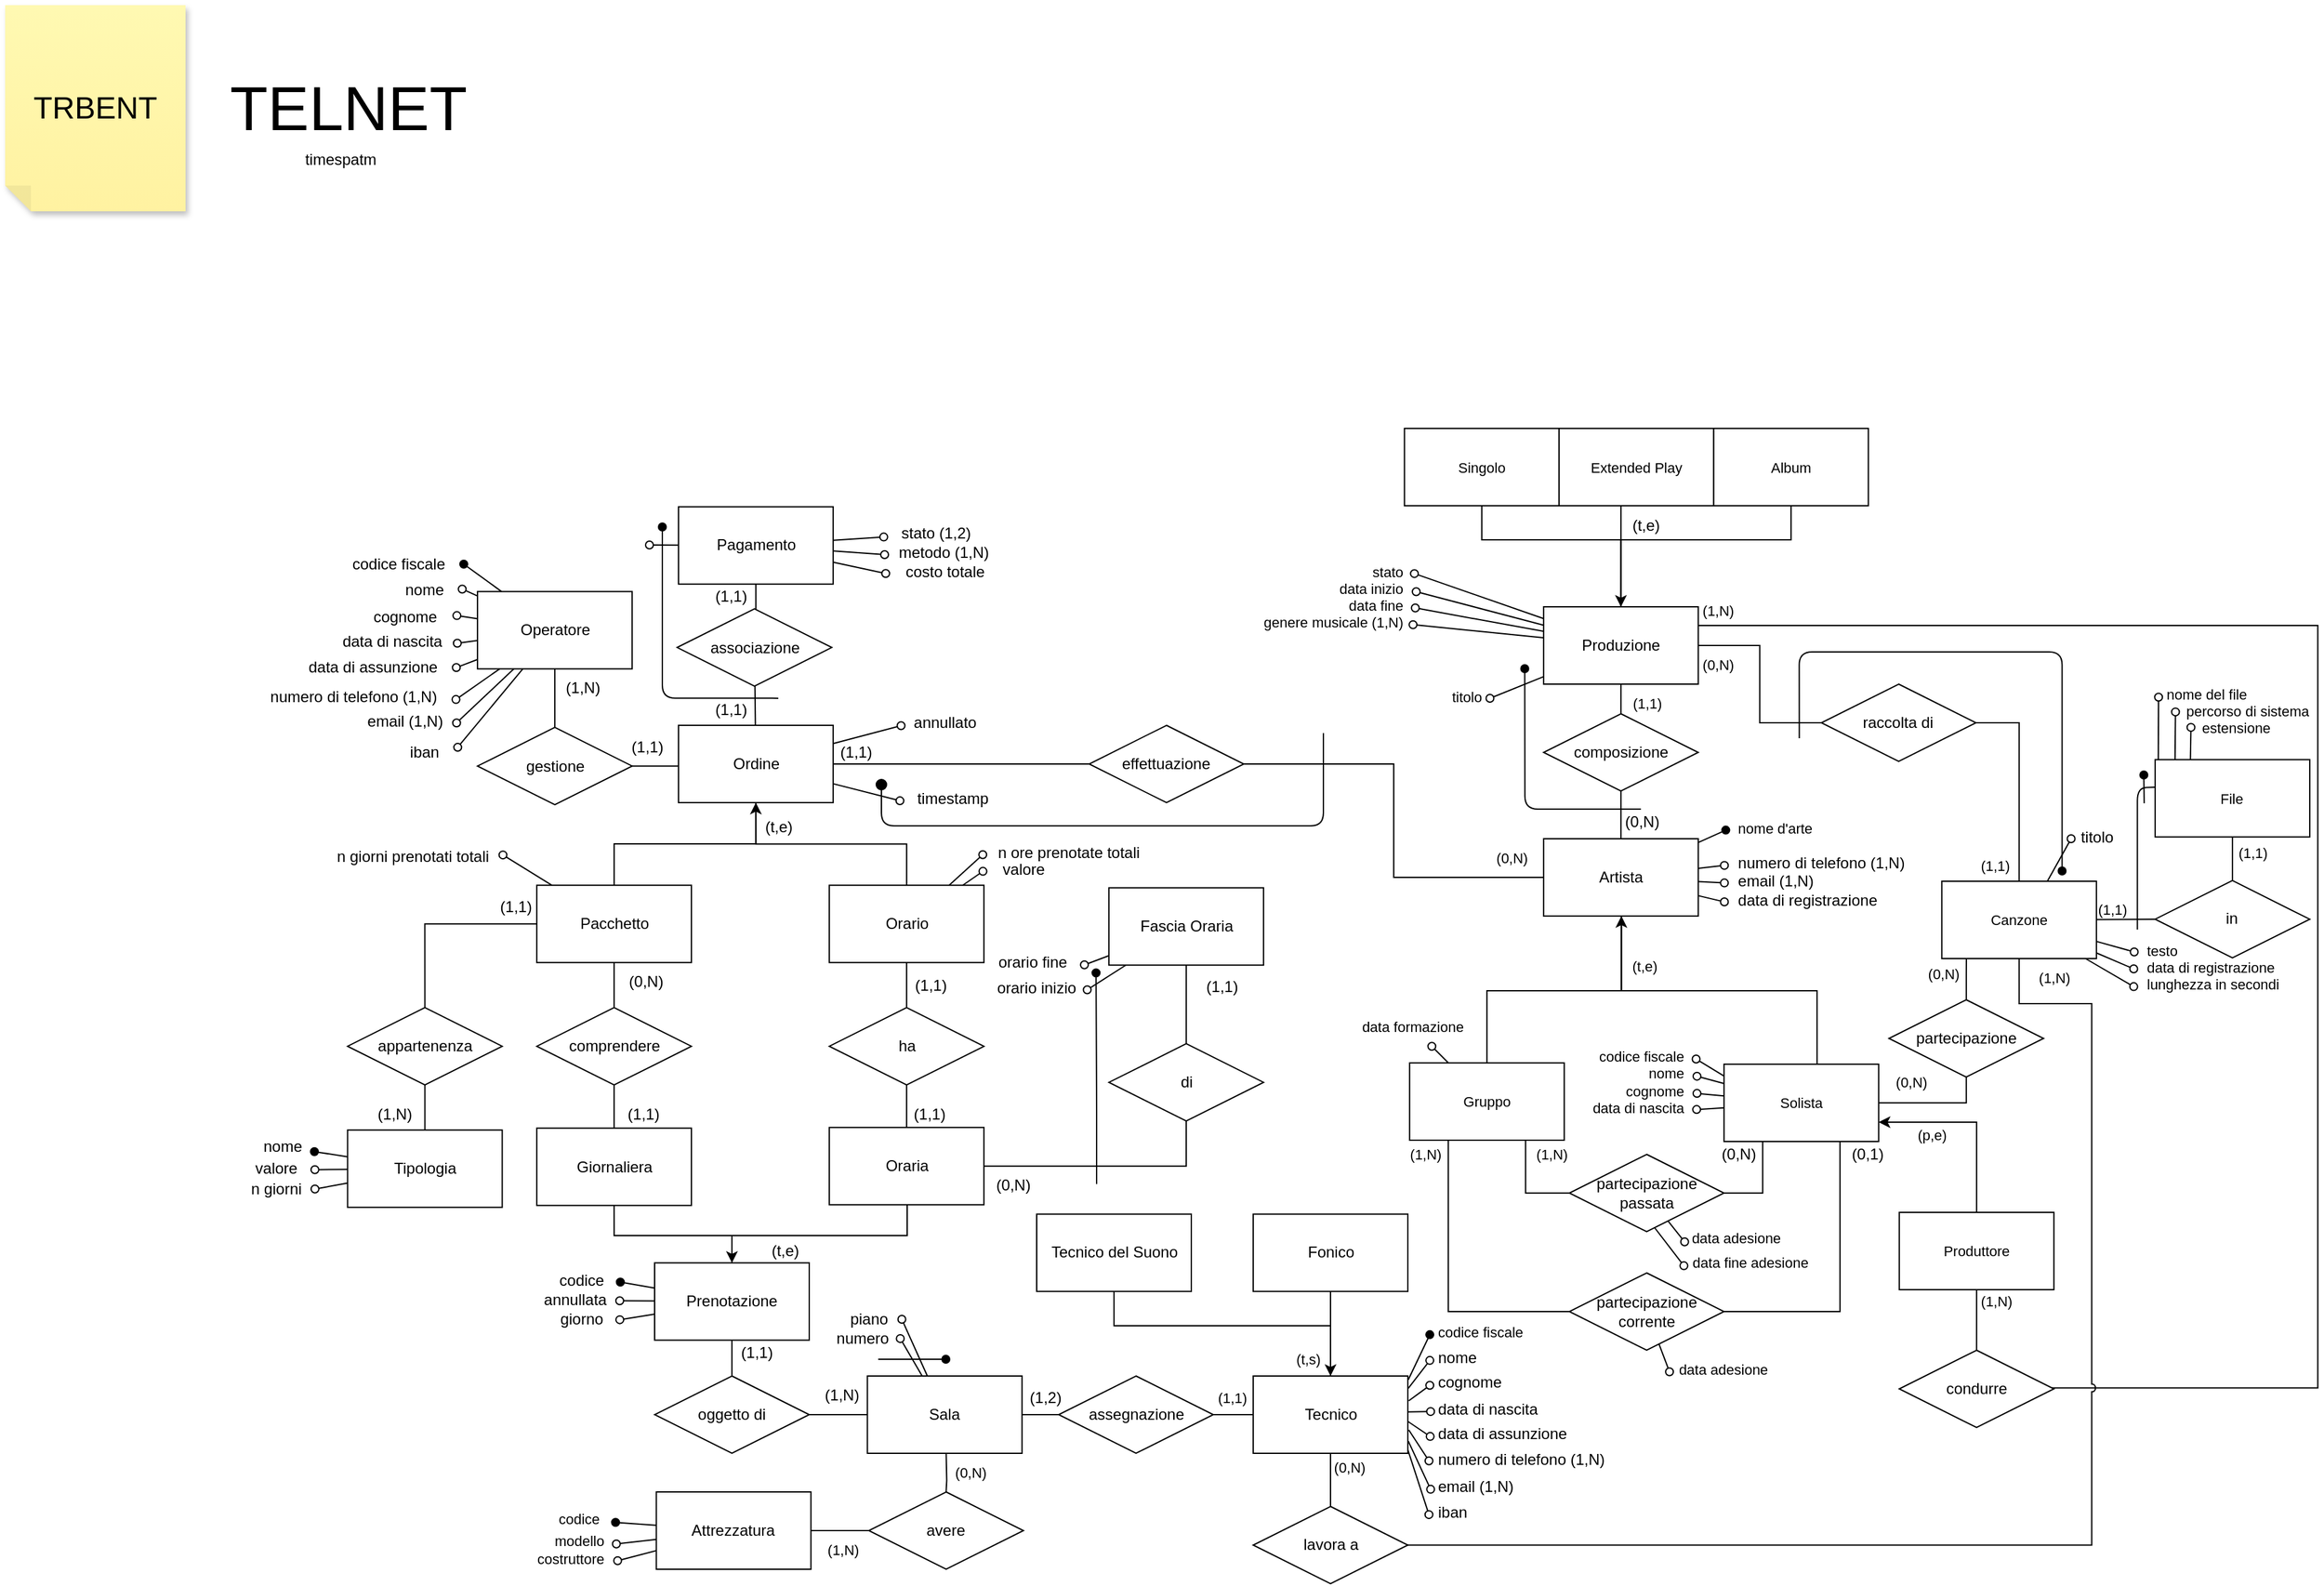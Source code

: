 <mxfile>
    <diagram id="3g2r9AfaQK4DRxRpGaNm" name="Page-1">
        <mxGraphModel dx="-1392" dy="-191" grid="1" gridSize="10" guides="1" tooltips="1" connect="1" arrows="1" fold="1" page="1" pageScale="1" pageWidth="1169" pageHeight="827" math="0" shadow="0">
            <root>
                <mxCell id="0"/>
                <mxCell id="1" parent="0"/>
                <mxCell id="658" style="edgeStyle=orthogonalEdgeStyle;rounded=0;orthogonalLoop=1;jettySize=auto;html=1;strokeColor=default;align=center;verticalAlign=middle;fontFamily=Helvetica;fontSize=11;fontColor=default;labelBackgroundColor=default;endArrow=none;endFill=0;entryX=1;entryY=0.25;entryDx=0;entryDy=0;" parent="1" edge="1">
                    <mxGeometry relative="1" as="geometry">
                        <mxPoint x="3750.11" y="1696.45" as="targetPoint"/>
                        <Array as="points">
                            <mxPoint x="4244.68" y="2288.48"/>
                            <mxPoint x="4244.68" y="1696.48"/>
                        </Array>
                        <mxPoint x="4025.824" y="2288.307" as="sourcePoint"/>
                    </mxGeometry>
                </mxCell>
                <mxCell id="474" value="" style="edgeStyle=none;orthogonalLoop=1;jettySize=auto;html=1;rounded=0;strokeColor=default;align=center;verticalAlign=middle;fontFamily=Helvetica;fontSize=11;fontColor=default;labelBackgroundColor=default;endArrow=none;endFill=0;exitX=0.059;exitY=1.026;exitDx=0;exitDy=0;exitPerimeter=0;startArrow=oval;startFill=0;" parent="1" edge="1">
                    <mxGeometry width="100" relative="1" as="geometry">
                        <mxPoint x="4134.25" y="1763.58" as="sourcePoint"/>
                        <mxPoint x="4133.9" y="1801.41" as="targetPoint"/>
                        <Array as="points"/>
                    </mxGeometry>
                </mxCell>
                <mxCell id="475" value="" style="edgeStyle=none;orthogonalLoop=1;jettySize=auto;html=1;rounded=0;strokeColor=default;align=center;verticalAlign=middle;fontFamily=Helvetica;fontSize=11;fontColor=default;labelBackgroundColor=default;endArrow=none;endFill=0;exitX=0.059;exitY=1.026;exitDx=0;exitDy=0;exitPerimeter=0;startArrow=oval;startFill=0;entryX=0.343;entryY=0.01;entryDx=0;entryDy=0;entryPerimeter=0;" parent="1" edge="1">
                    <mxGeometry width="100" relative="1" as="geometry">
                        <mxPoint x="4146.25" y="1775.58" as="sourcePoint"/>
                        <mxPoint x="4145.83" y="1800.68" as="targetPoint"/>
                        <Array as="points"/>
                    </mxGeometry>
                </mxCell>
                <mxCell id="476" value="" style="edgeStyle=none;orthogonalLoop=1;jettySize=auto;html=1;rounded=0;strokeColor=default;align=center;verticalAlign=middle;fontFamily=Helvetica;fontSize=11;fontColor=default;labelBackgroundColor=default;endArrow=none;endFill=0;exitX=0.059;exitY=1.026;exitDx=0;exitDy=0;exitPerimeter=0;startArrow=oval;startFill=0;" parent="1" edge="1">
                    <mxGeometry width="100" relative="1" as="geometry">
                        <mxPoint x="4121.12" y="1752.12" as="sourcePoint"/>
                        <mxPoint x="4120.9" y="1802.56" as="targetPoint"/>
                        <Array as="points"/>
                    </mxGeometry>
                </mxCell>
                <mxCell id="559" value="" style="edgeStyle=orthogonalEdgeStyle;rounded=0;html=1;startArrow=none;startFill=0;endArrow=none;endFill=0;" parent="1" source="597" target="598" edge="1">
                    <mxGeometry relative="1" as="geometry"/>
                </mxCell>
                <mxCell id="908" style="edgeStyle=orthogonalEdgeStyle;rounded=0;html=1;entryX=0.5;entryY=0;entryDx=0;entryDy=0;endArrow=none;endFill=0;" parent="1" source="566" target="597" edge="1">
                    <mxGeometry relative="1" as="geometry">
                        <Array as="points">
                            <mxPoint x="3311" y="2240"/>
                            <mxPoint x="3479" y="2240"/>
                        </Array>
                    </mxGeometry>
                </mxCell>
                <mxCell id="566" value="Tecnico del Suono" style="whiteSpace=wrap;html=1;" parent="1" vertex="1">
                    <mxGeometry x="3250.5" y="2153.35" width="120" height="60" as="geometry"/>
                </mxCell>
                <mxCell id="907" style="edgeStyle=orthogonalEdgeStyle;html=1;entryX=0.5;entryY=0;entryDx=0;entryDy=0;endArrow=classic;endFill=1;rounded=0;" parent="1" source="568" target="597" edge="1">
                    <mxGeometry relative="1" as="geometry"/>
                </mxCell>
                <mxCell id="568" value="Fonico" style="whiteSpace=wrap;html=1;" parent="1" vertex="1">
                    <mxGeometry x="3418.53" y="2153.35" width="120" height="60" as="geometry"/>
                </mxCell>
                <mxCell id="569" style="rounded=0;orthogonalLoop=1;jettySize=auto;html=1;strokeColor=default;align=center;verticalAlign=middle;fontFamily=Helvetica;fontSize=11;fontColor=default;labelBackgroundColor=default;endArrow=none;endFill=0;entryX=1;entryY=0.044;entryDx=0;entryDy=0;entryPerimeter=0;exitX=-0.048;exitY=0.556;exitDx=0;exitDy=0;exitPerimeter=0;startArrow=oval;startFill=1;" parent="1" source="581" edge="1">
                    <mxGeometry relative="1" as="geometry">
                        <mxPoint x="3538.89" y="2281.89" as="targetPoint"/>
                    </mxGeometry>
                </mxCell>
                <mxCell id="570" style="edgeStyle=none;rounded=0;orthogonalLoop=1;jettySize=auto;html=1;entryX=1;entryY=0.156;entryDx=0;entryDy=0;entryPerimeter=0;strokeColor=default;align=center;verticalAlign=middle;fontFamily=Helvetica;fontSize=11;fontColor=default;labelBackgroundColor=default;endArrow=none;endFill=0;exitX=-0.072;exitY=0.556;exitDx=0;exitDy=0;exitPerimeter=0;startArrow=oval;startFill=0;" parent="1" source="582" edge="1">
                    <mxGeometry relative="1" as="geometry">
                        <mxPoint x="3538.89" y="2288.61" as="targetPoint"/>
                    </mxGeometry>
                </mxCell>
                <mxCell id="571" style="edgeStyle=none;rounded=0;orthogonalLoop=1;jettySize=auto;html=1;entryX=1.003;entryY=0.317;entryDx=0;entryDy=0;entryPerimeter=0;strokeColor=default;align=center;verticalAlign=middle;fontFamily=Helvetica;fontSize=11;fontColor=default;labelBackgroundColor=default;endArrow=none;endFill=0;startArrow=oval;startFill=0;exitX=-0.054;exitY=0.567;exitDx=0;exitDy=0;exitPerimeter=0;" parent="1" source="583" edge="1">
                    <mxGeometry relative="1" as="geometry">
                        <mxPoint x="3539.25" y="2298.27" as="targetPoint"/>
                    </mxGeometry>
                </mxCell>
                <mxCell id="572" style="edgeStyle=none;rounded=0;orthogonalLoop=1;jettySize=auto;html=1;entryX=1;entryY=0.461;entryDx=0;entryDy=0;entryPerimeter=0;strokeColor=default;align=center;verticalAlign=middle;fontFamily=Helvetica;fontSize=11;fontColor=default;labelBackgroundColor=default;endArrow=none;endFill=0;startArrow=oval;startFill=0;exitX=-0.037;exitY=0.544;exitDx=0;exitDy=0;exitPerimeter=0;" parent="1" source="584" edge="1">
                    <mxGeometry relative="1" as="geometry">
                        <mxPoint x="3538.89" y="2306.91" as="targetPoint"/>
                    </mxGeometry>
                </mxCell>
                <mxCell id="573" style="edgeStyle=none;rounded=0;orthogonalLoop=1;jettySize=auto;html=1;entryX=0.997;entryY=0.583;entryDx=0;entryDy=0;entryPerimeter=0;strokeColor=default;align=center;verticalAlign=middle;fontFamily=Helvetica;fontSize=11;fontColor=default;labelBackgroundColor=default;endArrow=none;endFill=0;startArrow=oval;startFill=0;exitX=-0.031;exitY=0.556;exitDx=0;exitDy=0;exitPerimeter=0;" parent="1" edge="1">
                    <mxGeometry relative="1" as="geometry">
                        <mxPoint x="3555.86" y="2325.93" as="sourcePoint"/>
                        <mxPoint x="3538.53" y="2314.23" as="targetPoint"/>
                    </mxGeometry>
                </mxCell>
                <mxCell id="574" style="edgeStyle=none;rounded=0;orthogonalLoop=1;jettySize=auto;html=1;entryX=1.003;entryY=0.694;entryDx=0;entryDy=0;entryPerimeter=0;strokeColor=default;align=center;verticalAlign=middle;fontFamily=Helvetica;fontSize=11;fontColor=default;labelBackgroundColor=default;endArrow=none;endFill=0;exitX=-0.031;exitY=0.522;exitDx=0;exitDy=0;exitPerimeter=0;startArrow=oval;startFill=0;" parent="1" edge="1">
                    <mxGeometry relative="1" as="geometry">
                        <mxPoint x="3539.25" y="2320.89" as="targetPoint"/>
                        <mxPoint x="3554.93" y="2344.91" as="sourcePoint"/>
                    </mxGeometry>
                </mxCell>
                <mxCell id="575" style="edgeStyle=none;rounded=0;orthogonalLoop=1;jettySize=auto;html=1;entryX=1;entryY=0.839;entryDx=0;entryDy=0;entryPerimeter=0;strokeColor=default;align=center;verticalAlign=middle;fontFamily=Helvetica;fontSize=11;fontColor=default;labelBackgroundColor=default;endArrow=none;endFill=0;exitX=-0.046;exitY=0.556;exitDx=0;exitDy=0;exitPerimeter=0;startArrow=oval;startFill=0;" parent="1" source="588" edge="1">
                    <mxGeometry relative="1" as="geometry">
                        <mxPoint x="3538.89" y="2329.59" as="targetPoint"/>
                    </mxGeometry>
                </mxCell>
                <mxCell id="576" style="edgeStyle=none;rounded=0;orthogonalLoop=1;jettySize=auto;html=1;entryX=0.997;entryY=0.95;entryDx=0;entryDy=0;entryPerimeter=0;strokeColor=default;align=center;verticalAlign=middle;fontFamily=Helvetica;fontSize=11;fontColor=default;labelBackgroundColor=default;endArrow=none;endFill=0;exitX=-0.1;exitY=0.544;exitDx=0;exitDy=0;exitPerimeter=0;startArrow=oval;startFill=0;" parent="1" source="587" edge="1">
                    <mxGeometry relative="1" as="geometry">
                        <mxPoint x="3538.53" y="2336.25" as="targetPoint"/>
                    </mxGeometry>
                </mxCell>
                <mxCell id="580" value="" style="group" parent="1" connectable="0" vertex="1">
                    <mxGeometry x="3542.61" y="2230.25" width="160" height="170" as="geometry"/>
                </mxCell>
                <mxCell id="581" value="&lt;div&gt;codice fiscale&lt;br&gt;&lt;/div&gt;" style="text;html=1;align=left;verticalAlign=middle;resizable=0;points=[];autosize=1;strokeColor=none;fillColor=none;fontFamily=Helvetica;fontSize=11;fontColor=default;labelBackgroundColor=default;" parent="580" vertex="1">
                    <mxGeometry x="17.28" width="90" height="30" as="geometry"/>
                </mxCell>
                <mxCell id="582" value="nome" style="text;html=1;align=left;verticalAlign=middle;resizable=0;points=[];autosize=1;strokeColor=none;fillColor=none;" parent="580" vertex="1">
                    <mxGeometry x="17.28" y="20" width="60" height="30" as="geometry"/>
                </mxCell>
                <mxCell id="583" value="cognome" style="text;html=1;align=left;verticalAlign=middle;resizable=0;points=[];autosize=1;strokeColor=none;fillColor=none;" parent="580" vertex="1">
                    <mxGeometry x="17.28" y="39" width="80" height="30" as="geometry"/>
                </mxCell>
                <mxCell id="584" value="data di nascita" style="text;html=1;align=left;verticalAlign=middle;resizable=0;points=[];autosize=1;strokeColor=none;fillColor=none;" parent="580" vertex="1">
                    <mxGeometry x="17.28" y="60" width="100" height="30" as="geometry"/>
                </mxCell>
                <mxCell id="585" value="data di assunzione" style="text;html=1;align=left;verticalAlign=middle;resizable=0;points=[];autosize=1;strokeColor=none;fillColor=none;" parent="580" vertex="1">
                    <mxGeometry x="17.28" y="79" width="130" height="30" as="geometry"/>
                </mxCell>
                <mxCell id="586" value="numero di telefono (1,N)" style="text;html=1;align=left;verticalAlign=middle;resizable=0;points=[];autosize=1;strokeColor=none;fillColor=none;" parent="580" vertex="1">
                    <mxGeometry x="17.39" y="99" width="160" height="30" as="geometry"/>
                </mxCell>
                <mxCell id="587" value="iban" style="text;html=1;align=left;verticalAlign=middle;resizable=0;points=[];autosize=1;strokeColor=none;fillColor=none;spacing=2;spacingTop=0;" parent="580" vertex="1">
                    <mxGeometry x="17.28" y="140" width="50" height="30" as="geometry"/>
                </mxCell>
                <mxCell id="588" value="email (1,N)" style="text;html=1;align=left;verticalAlign=middle;resizable=0;points=[];autosize=1;strokeColor=none;fillColor=none;" parent="580" vertex="1">
                    <mxGeometry x="17.28" y="120" width="80" height="30" as="geometry"/>
                </mxCell>
                <mxCell id="595" value="(0,N)" style="text;html=1;align=center;verticalAlign=middle;resizable=0;points=[];autosize=1;strokeColor=none;fillColor=none;fontFamily=Helvetica;fontSize=11;fontColor=default;labelBackgroundColor=default;" parent="1" vertex="1">
                    <mxGeometry x="3467.53" y="2334.75" width="50" height="30" as="geometry"/>
                </mxCell>
                <mxCell id="596" value="(t,s)" style="text;html=1;align=center;verticalAlign=middle;resizable=0;points=[];autosize=1;strokeColor=none;fillColor=none;fontFamily=Helvetica;fontSize=11;fontColor=default;labelBackgroundColor=default;" parent="1" vertex="1">
                    <mxGeometry x="3440.57" y="2251.2" width="40" height="30" as="geometry"/>
                </mxCell>
                <mxCell id="597" value="Tecnico" style="rounded=0;whiteSpace=wrap;html=1;" parent="1" vertex="1">
                    <mxGeometry x="3418.53" y="2279" width="120" height="60" as="geometry"/>
                </mxCell>
                <mxCell id="598" value="lavora a" style="shape=rhombus;perimeter=rhombusPerimeter;whiteSpace=wrap;html=1;align=center;" parent="1" vertex="1">
                    <mxGeometry x="3418.53" y="2380.25" width="120" height="60" as="geometry"/>
                </mxCell>
                <mxCell id="600" value="" style="edgeStyle=none;rounded=0;orthogonalLoop=1;jettySize=auto;html=1;strokeColor=default;align=center;verticalAlign=middle;fontFamily=Helvetica;fontSize=11;fontColor=default;labelBackgroundColor=default;endArrow=none;endFill=0;" parent="1" source="602" target="615" edge="1">
                    <mxGeometry relative="1" as="geometry"/>
                </mxCell>
                <mxCell id="601" style="rounded=0;html=1;startArrow=none;startFill=0;endArrow=oval;endFill=0;entryX=0.002;entryY=0.442;entryDx=0;entryDy=0;entryPerimeter=0;" parent="1" source="602" target="676" edge="1">
                    <mxGeometry relative="1" as="geometry">
                        <mxPoint x="3778.25" y="1897" as="targetPoint"/>
                    </mxGeometry>
                </mxCell>
                <mxCell id="602" value="Artista" style="whiteSpace=wrap;html=1;" parent="1" vertex="1">
                    <mxGeometry x="3643.89" y="1862" width="120" height="60" as="geometry"/>
                </mxCell>
                <mxCell id="607" value="" style="rounded=0;orthogonalLoop=1;jettySize=auto;html=1;startArrow=oval;startFill=1;endArrow=none;endFill=0;exitX=0.009;exitY=0.168;exitDx=0;exitDy=0;exitPerimeter=0;" parent="1" source="676" target="602" edge="1">
                    <mxGeometry relative="1" as="geometry">
                        <mxPoint x="3768.89" y="1892" as="targetPoint"/>
                    </mxGeometry>
                </mxCell>
                <mxCell id="608" value="" style="edgeStyle=none;rounded=0;orthogonalLoop=1;jettySize=auto;html=1;strokeColor=default;align=center;verticalAlign=middle;fontFamily=Helvetica;fontSize=11;fontColor=default;labelBackgroundColor=default;endArrow=none;endFill=0;" parent="1" source="614" target="615" edge="1">
                    <mxGeometry relative="1" as="geometry"/>
                </mxCell>
                <mxCell id="609" value="" style="edgeStyle=orthogonalEdgeStyle;rounded=0;orthogonalLoop=1;jettySize=auto;html=1;strokeColor=default;align=center;verticalAlign=middle;fontFamily=Helvetica;fontSize=11;fontColor=default;labelBackgroundColor=default;endArrow=none;endFill=0;" parent="1" source="614" target="655" edge="1">
                    <mxGeometry relative="1" as="geometry"/>
                </mxCell>
                <mxCell id="610" style="edgeStyle=none;rounded=0;orthogonalLoop=1;jettySize=auto;html=1;strokeColor=default;align=center;verticalAlign=middle;fontFamily=Helvetica;fontSize=11;fontColor=default;labelBackgroundColor=default;startArrow=none;startFill=0;endArrow=oval;endFill=0;" parent="1" source="614" edge="1">
                    <mxGeometry relative="1" as="geometry">
                        <mxPoint x="3543.618" y="1656.211" as="targetPoint"/>
                    </mxGeometry>
                </mxCell>
                <mxCell id="611" style="edgeStyle=none;rounded=0;orthogonalLoop=1;jettySize=auto;html=1;strokeColor=default;align=center;verticalAlign=middle;fontFamily=Helvetica;fontSize=11;fontColor=default;labelBackgroundColor=default;startArrow=none;startFill=0;endArrow=oval;endFill=0;" parent="1" source="614" edge="1">
                    <mxGeometry relative="1" as="geometry">
                        <mxPoint x="3545.022" y="1670.246" as="targetPoint"/>
                    </mxGeometry>
                </mxCell>
                <mxCell id="612" style="edgeStyle=none;rounded=0;orthogonalLoop=1;jettySize=auto;html=1;strokeColor=default;align=center;verticalAlign=middle;fontFamily=Helvetica;fontSize=11;fontColor=default;labelBackgroundColor=default;startArrow=none;startFill=0;endArrow=oval;endFill=0;" parent="1" source="614" edge="1">
                    <mxGeometry relative="1" as="geometry">
                        <mxPoint x="3544.32" y="1682.877" as="targetPoint"/>
                    </mxGeometry>
                </mxCell>
                <mxCell id="613" style="edgeStyle=none;rounded=0;orthogonalLoop=1;jettySize=auto;html=1;strokeColor=default;align=center;verticalAlign=middle;fontFamily=Helvetica;fontSize=11;fontColor=default;labelBackgroundColor=default;startArrow=none;startFill=0;endArrow=oval;endFill=0;" parent="1" source="614" edge="1">
                    <mxGeometry relative="1" as="geometry">
                        <mxPoint x="3542.566" y="1695.86" as="targetPoint"/>
                    </mxGeometry>
                </mxCell>
                <mxCell id="614" value="Produzione" style="whiteSpace=wrap;html=1;" parent="1" vertex="1">
                    <mxGeometry x="3643.89" y="1682" width="120" height="60" as="geometry"/>
                </mxCell>
                <mxCell id="615" value="composizione" style="shape=rhombus;perimeter=rhombusPerimeter;whiteSpace=wrap;html=1;align=center;" parent="1" vertex="1">
                    <mxGeometry x="3643.89" y="1765" width="120" height="60" as="geometry"/>
                </mxCell>
                <mxCell id="616" style="edgeStyle=orthogonalEdgeStyle;rounded=0;orthogonalLoop=1;jettySize=auto;html=1;entryX=0.5;entryY=0;entryDx=0;entryDy=0;strokeColor=default;align=center;verticalAlign=middle;fontFamily=Helvetica;fontSize=11;fontColor=default;labelBackgroundColor=default;endArrow=none;endFill=0;" parent="1" source="617" target="614" edge="1">
                    <mxGeometry relative="1" as="geometry">
                        <Array as="points">
                            <mxPoint x="3595.89" y="1630"/>
                            <mxPoint x="3703.89" y="1630"/>
                        </Array>
                    </mxGeometry>
                </mxCell>
                <mxCell id="617" value="Singolo" style="whiteSpace=wrap;html=1;fontFamily=Helvetica;fontSize=11;fontColor=default;labelBackgroundColor=default;" parent="1" vertex="1">
                    <mxGeometry x="3535.89" y="1543.55" width="120" height="60" as="geometry"/>
                </mxCell>
                <mxCell id="618" style="edgeStyle=orthogonalEdgeStyle;rounded=0;orthogonalLoop=1;jettySize=auto;html=1;strokeColor=default;align=center;verticalAlign=middle;fontFamily=Helvetica;fontSize=11;fontColor=default;labelBackgroundColor=default;endArrow=none;endFill=0;entryX=0.5;entryY=0;entryDx=0;entryDy=0;" parent="1" source="619" target="614" edge="1">
                    <mxGeometry relative="1" as="geometry">
                        <mxPoint x="3739.89" y="1650" as="targetPoint"/>
                        <Array as="points">
                            <mxPoint x="3703.89" y="1610"/>
                            <mxPoint x="3703.89" y="1610"/>
                        </Array>
                    </mxGeometry>
                </mxCell>
                <mxCell id="619" value="Extended Play" style="whiteSpace=wrap;html=1;fontFamily=Helvetica;fontSize=11;fontColor=default;labelBackgroundColor=default;" parent="1" vertex="1">
                    <mxGeometry x="3655.89" y="1543.55" width="120" height="60" as="geometry"/>
                </mxCell>
                <mxCell id="620" style="edgeStyle=orthogonalEdgeStyle;rounded=0;orthogonalLoop=1;jettySize=auto;html=1;entryX=0.5;entryY=0;entryDx=0;entryDy=0;strokeColor=default;align=center;verticalAlign=middle;fontFamily=Helvetica;fontSize=11;fontColor=default;labelBackgroundColor=default;endArrow=classic;endFill=1;" parent="1" source="621" target="614" edge="1">
                    <mxGeometry relative="1" as="geometry">
                        <Array as="points">
                            <mxPoint x="3835.89" y="1630"/>
                            <mxPoint x="3703.89" y="1630"/>
                        </Array>
                    </mxGeometry>
                </mxCell>
                <mxCell id="621" value="Album" style="whiteSpace=wrap;html=1;fontFamily=Helvetica;fontSize=11;fontColor=default;labelBackgroundColor=default;" parent="1" vertex="1">
                    <mxGeometry x="3775.89" y="1543.55" width="120" height="60" as="geometry"/>
                </mxCell>
                <mxCell id="622" value="" style="edgeStyle=none;rounded=0;orthogonalLoop=1;jettySize=auto;html=1;strokeColor=default;align=center;verticalAlign=middle;fontFamily=Helvetica;fontSize=11;fontColor=default;labelBackgroundColor=default;endArrow=none;endFill=0;startArrow=oval;startFill=0;" parent="1" target="614" edge="1">
                    <mxGeometry relative="1" as="geometry">
                        <mxPoint x="3602.25" y="1753" as="sourcePoint"/>
                    </mxGeometry>
                </mxCell>
                <mxCell id="623" value="titolo" style="text;html=1;align=center;verticalAlign=middle;resizable=0;points=[];autosize=1;strokeColor=none;fillColor=none;fontFamily=Helvetica;fontSize=11;fontColor=default;labelBackgroundColor=default;" parent="1" vertex="1">
                    <mxGeometry x="3559.25" y="1736.65" width="50" height="30" as="geometry"/>
                </mxCell>
                <mxCell id="624" value="" style="edgeStyle=none;orthogonalLoop=1;jettySize=auto;html=1;rounded=1;strokeColor=default;align=center;verticalAlign=middle;fontFamily=Helvetica;fontSize=11;fontColor=default;labelBackgroundColor=default;endArrow=none;endFill=0;startArrow=oval;startFill=1;curved=0;" parent="1" edge="1">
                    <mxGeometry width="100" relative="1" as="geometry">
                        <mxPoint x="3629.25" y="1730" as="sourcePoint"/>
                        <mxPoint x="3719.39" y="1839" as="targetPoint"/>
                        <Array as="points">
                            <mxPoint x="3629.39" y="1839"/>
                        </Array>
                    </mxGeometry>
                </mxCell>
                <mxCell id="625" style="edgeStyle=orthogonalEdgeStyle;rounded=0;orthogonalLoop=1;jettySize=auto;html=1;entryX=0.5;entryY=1;entryDx=0;entryDy=0;strokeColor=default;align=center;verticalAlign=middle;fontFamily=Helvetica;fontSize=11;fontColor=default;labelBackgroundColor=default;endArrow=none;endFill=0;" parent="1" edge="1">
                    <mxGeometry relative="1" as="geometry">
                        <Array as="points">
                            <mxPoint x="3856.25" y="1980"/>
                            <mxPoint x="3704.25" y="1980"/>
                            <mxPoint x="3704.25" y="1922"/>
                        </Array>
                        <mxPoint x="3856.12" y="2037" as="sourcePoint"/>
                        <mxPoint x="3716.16" y="1922" as="targetPoint"/>
                    </mxGeometry>
                </mxCell>
                <mxCell id="626" style="edgeStyle=orthogonalEdgeStyle;rounded=0;orthogonalLoop=1;jettySize=auto;html=1;entryX=1;entryY=0.5;entryDx=0;entryDy=0;strokeColor=default;align=center;verticalAlign=middle;fontFamily=Helvetica;fontSize=11;fontColor=default;labelBackgroundColor=default;endArrow=none;endFill=0;exitX=0.25;exitY=1;exitDx=0;exitDy=0;" parent="1" source="674" target="633" edge="1">
                    <mxGeometry relative="1" as="geometry">
                        <mxPoint x="3847.89" y="2234.364" as="sourcePoint"/>
                    </mxGeometry>
                </mxCell>
                <mxCell id="627" style="edgeStyle=orthogonalEdgeStyle;rounded=0;orthogonalLoop=1;jettySize=auto;html=1;entryX=1;entryY=0.5;entryDx=0;entryDy=0;strokeColor=default;align=center;verticalAlign=middle;fontFamily=Helvetica;fontSize=11;fontColor=default;labelBackgroundColor=default;endArrow=none;endFill=0;exitX=0.75;exitY=1;exitDx=0;exitDy=0;" parent="1" source="674" target="635" edge="1">
                    <mxGeometry relative="1" as="geometry">
                        <mxPoint x="3845.89" y="2209.909" as="sourcePoint"/>
                    </mxGeometry>
                </mxCell>
                <mxCell id="628" style="edgeStyle=orthogonalEdgeStyle;rounded=0;orthogonalLoop=1;jettySize=auto;html=1;entryX=0.5;entryY=1;entryDx=0;entryDy=0;strokeColor=default;align=center;verticalAlign=middle;fontFamily=Helvetica;fontSize=11;fontColor=default;labelBackgroundColor=default;endArrow=none;endFill=0;" parent="1" source="674" target="649" edge="1">
                    <mxGeometry relative="1" as="geometry"/>
                </mxCell>
                <mxCell id="629" style="edgeStyle=orthogonalEdgeStyle;rounded=0;orthogonalLoop=1;jettySize=auto;html=1;entryX=0.5;entryY=1;entryDx=0;entryDy=0;strokeColor=default;align=center;verticalAlign=middle;fontFamily=Helvetica;fontSize=11;fontColor=default;labelBackgroundColor=default;endArrow=classic;endFill=1;" parent="1" source="675" target="602" edge="1">
                    <mxGeometry relative="1" as="geometry">
                        <Array as="points">
                            <mxPoint x="3600.25" y="1980"/>
                            <mxPoint x="3704.25" y="1980"/>
                            <mxPoint x="3704.25" y="1922"/>
                        </Array>
                    </mxGeometry>
                </mxCell>
                <mxCell id="630" style="edgeStyle=orthogonalEdgeStyle;rounded=0;orthogonalLoop=1;jettySize=auto;html=1;entryX=0;entryY=0.5;entryDx=0;entryDy=0;strokeColor=default;align=center;verticalAlign=middle;fontFamily=Helvetica;fontSize=11;fontColor=default;labelBackgroundColor=default;endArrow=none;endFill=0;exitX=0.75;exitY=1;exitDx=0;exitDy=0;" parent="1" source="675" target="633" edge="1">
                    <mxGeometry relative="1" as="geometry">
                        <mxPoint x="3576.89" y="2235.05" as="sourcePoint"/>
                    </mxGeometry>
                </mxCell>
                <mxCell id="631" style="edgeStyle=orthogonalEdgeStyle;rounded=0;orthogonalLoop=1;jettySize=auto;html=1;entryX=0;entryY=0.5;entryDx=0;entryDy=0;strokeColor=default;align=center;verticalAlign=middle;fontFamily=Helvetica;fontSize=11;fontColor=default;labelBackgroundColor=default;endArrow=none;endFill=0;exitX=0.25;exitY=1;exitDx=0;exitDy=0;" parent="1" source="675" target="635" edge="1">
                    <mxGeometry relative="1" as="geometry">
                        <mxPoint x="3574.89" y="2209.108" as="sourcePoint"/>
                    </mxGeometry>
                </mxCell>
                <mxCell id="632" value="" style="edgeStyle=none;shape=connector;rounded=1;html=1;labelBackgroundColor=default;strokeColor=default;fontFamily=Helvetica;fontSize=11;fontColor=default;endArrow=oval;endFill=0;" parent="1" source="675" target="670" edge="1">
                    <mxGeometry relative="1" as="geometry"/>
                </mxCell>
                <mxCell id="633" value="partecipazione passata" style="shape=rhombus;perimeter=rhombusPerimeter;whiteSpace=wrap;html=1;align=center;fontSize=12;" parent="1" vertex="1">
                    <mxGeometry x="3663.89" y="2107" width="120" height="60" as="geometry"/>
                </mxCell>
                <mxCell id="634" value="" style="edgeStyle=none;rounded=0;orthogonalLoop=1;jettySize=auto;html=1;strokeColor=default;align=center;verticalAlign=middle;fontFamily=Helvetica;fontSize=11;fontColor=default;labelBackgroundColor=default;endArrow=oval;endFill=0;entryX=0.041;entryY=0.559;entryDx=0;entryDy=0;entryPerimeter=0;" parent="1" source="635" target="640" edge="1">
                    <mxGeometry relative="1" as="geometry"/>
                </mxCell>
                <mxCell id="635" value="partecipazione corrente" style="shape=rhombus;perimeter=rhombusPerimeter;whiteSpace=wrap;html=1;align=center;verticalAlign=middle;" parent="1" vertex="1">
                    <mxGeometry x="3663.89" y="2199" width="120" height="60" as="geometry"/>
                </mxCell>
                <mxCell id="636" value="(t,e)" style="text;html=1;align=center;verticalAlign=middle;resizable=0;points=[];autosize=1;strokeColor=none;fillColor=none;fontFamily=Helvetica;fontSize=11;fontColor=default;labelBackgroundColor=default;" parent="1" vertex="1">
                    <mxGeometry x="3701.89" y="1945.87" width="40" height="30" as="geometry"/>
                </mxCell>
                <mxCell id="637" value="(0,1)" style="text;html=1;align=center;verticalAlign=middle;resizable=0;points=[];autosize=1;strokeColor=none;fillColor=none;" parent="1" vertex="1">
                    <mxGeometry x="3869.89" y="2092" width="50" height="30" as="geometry"/>
                </mxCell>
                <mxCell id="638" value="(1,N)" style="text;html=1;align=center;verticalAlign=middle;resizable=0;points=[];autosize=1;strokeColor=none;fillColor=none;fontFamily=Helvetica;fontSize=11;fontColor=default;labelBackgroundColor=default;" parent="1" vertex="1">
                    <mxGeometry x="3526.89" y="2092" width="50" height="30" as="geometry"/>
                </mxCell>
                <mxCell id="639" value="(1,N)" style="text;html=1;align=center;verticalAlign=middle;resizable=0;points=[];autosize=1;strokeColor=none;fillColor=none;fontFamily=Helvetica;fontSize=11;fontColor=default;labelBackgroundColor=default;" parent="1" vertex="1">
                    <mxGeometry x="3624.89" y="2092" width="50" height="30" as="geometry"/>
                </mxCell>
                <mxCell id="640" value="data adesione" style="text;html=1;align=center;verticalAlign=middle;resizable=0;points=[];autosize=1;strokeColor=none;fillColor=none;fontFamily=Helvetica;fontSize=11;fontColor=default;labelBackgroundColor=default;" parent="1" vertex="1">
                    <mxGeometry x="3737.89" y="2259" width="90" height="30" as="geometry"/>
                </mxCell>
                <mxCell id="641" value="data adesione" style="text;html=1;align=center;verticalAlign=middle;resizable=0;points=[];autosize=1;strokeColor=none;fillColor=none;fontFamily=Helvetica;fontSize=11;fontColor=default;labelBackgroundColor=default;" parent="1" vertex="1">
                    <mxGeometry x="3748.45" y="2157.2" width="90" height="30" as="geometry"/>
                </mxCell>
                <mxCell id="642" value="data fine adesione" style="text;html=1;align=center;verticalAlign=middle;resizable=0;points=[];autosize=1;strokeColor=none;fillColor=none;fontFamily=Helvetica;fontSize=11;fontColor=default;labelBackgroundColor=default;" parent="1" vertex="1">
                    <mxGeometry x="3749.45" y="2176.2" width="110" height="30" as="geometry"/>
                </mxCell>
                <mxCell id="643" style="edgeStyle=none;rounded=0;orthogonalLoop=1;jettySize=auto;html=1;entryX=0.638;entryY=0.862;entryDx=0;entryDy=0;entryPerimeter=0;strokeColor=default;align=center;verticalAlign=middle;fontFamily=Helvetica;fontSize=11;fontColor=default;labelBackgroundColor=default;endArrow=none;endFill=0;exitX=0.032;exitY=0.457;exitDx=0;exitDy=0;exitPerimeter=0;startArrow=oval;startFill=0;" parent="1" target="633" edge="1">
                    <mxGeometry relative="1" as="geometry">
                        <mxPoint x="3753.33" y="2174.91" as="sourcePoint"/>
                        <mxPoint x="3699.89" y="2198.44" as="targetPoint"/>
                    </mxGeometry>
                </mxCell>
                <mxCell id="644" style="edgeStyle=none;rounded=0;orthogonalLoop=1;jettySize=auto;html=1;entryX=0.552;entryY=0.95;entryDx=0;entryDy=0;strokeColor=default;align=center;verticalAlign=middle;fontFamily=Helvetica;fontSize=11;fontColor=default;labelBackgroundColor=default;endArrow=none;endFill=0;exitX=0.03;exitY=0.574;exitDx=0;exitDy=0;exitPerimeter=0;startArrow=oval;startFill=0;entryPerimeter=0;" parent="1" source="642" target="633" edge="1">
                    <mxGeometry relative="1" as="geometry">
                        <mxPoint x="3721.01" y="2209" as="targetPoint"/>
                    </mxGeometry>
                </mxCell>
                <mxCell id="645" value="" style="edgeStyle=orthogonalEdgeStyle;rounded=0;orthogonalLoop=1;jettySize=auto;html=1;strokeColor=default;align=center;verticalAlign=middle;fontFamily=Helvetica;fontSize=11;fontColor=default;labelBackgroundColor=default;endArrow=none;endFill=0;" parent="1" source="646" edge="1">
                    <mxGeometry relative="1" as="geometry">
                        <mxPoint x="3979.89" y="2259.0" as="targetPoint"/>
                    </mxGeometry>
                </mxCell>
                <mxCell id="646" value="Produttore" style="whiteSpace=wrap;html=1;fontFamily=Helvetica;fontSize=11;fontColor=default;labelBackgroundColor=default;" parent="1" vertex="1">
                    <mxGeometry x="3919.89" y="2152" width="120" height="60" as="geometry"/>
                </mxCell>
                <mxCell id="647" value="(0,N)" style="text;html=1;align=center;verticalAlign=middle;resizable=0;points=[];autosize=1;strokeColor=none;fillColor=none;" parent="1" vertex="1">
                    <mxGeometry x="3769.89" y="2092" width="50" height="30" as="geometry"/>
                </mxCell>
                <mxCell id="648" value="" style="edgeStyle=orthogonalEdgeStyle;rounded=0;orthogonalLoop=1;jettySize=auto;html=1;strokeColor=default;align=center;verticalAlign=middle;fontFamily=Helvetica;fontSize=11;fontColor=default;labelBackgroundColor=default;endArrow=none;endFill=0;entryX=0.159;entryY=0.979;entryDx=0;entryDy=0;entryPerimeter=0;" parent="1" source="649" target="668" edge="1">
                    <mxGeometry relative="1" as="geometry"/>
                </mxCell>
                <mxCell id="649" value="partecipazione" style="shape=rhombus;perimeter=rhombusPerimeter;whiteSpace=wrap;html=1;align=center;" parent="1" vertex="1">
                    <mxGeometry x="3911.89" y="1987" width="120" height="60" as="geometry"/>
                </mxCell>
                <mxCell id="650" value="" style="edgeStyle=orthogonalEdgeStyle;rounded=0;orthogonalLoop=1;jettySize=auto;html=1;strokeColor=default;align=center;verticalAlign=middle;fontFamily=Helvetica;fontSize=11;fontColor=default;labelBackgroundColor=default;endArrow=none;endFill=0;exitX=1;exitY=0.75;exitDx=0;exitDy=0;startArrow=classic;startFill=1;" parent="1" source="674" target="646" edge="1">
                    <mxGeometry relative="1" as="geometry">
                        <mxPoint x="4149.89" y="2122" as="sourcePoint"/>
                    </mxGeometry>
                </mxCell>
                <mxCell id="651" value="(p,e)" style="text;html=1;align=center;verticalAlign=middle;resizable=0;points=[];autosize=1;strokeColor=none;fillColor=none;fontFamily=Helvetica;fontSize=11;fontColor=default;labelBackgroundColor=default;" parent="1" vertex="1">
                    <mxGeometry x="3919.89" y="2077" width="50" height="30" as="geometry"/>
                </mxCell>
                <mxCell id="652" value="(0,N)" style="text;html=1;align=center;verticalAlign=middle;resizable=0;points=[];autosize=1;strokeColor=none;fillColor=none;fontFamily=Helvetica;fontSize=11;fontColor=default;labelBackgroundColor=default;" parent="1" vertex="1">
                    <mxGeometry x="3903.89" y="2036" width="50" height="30" as="geometry"/>
                </mxCell>
                <mxCell id="653" value="(0,N)" style="text;html=1;align=center;verticalAlign=middle;resizable=0;points=[];autosize=1;strokeColor=none;fillColor=none;fontFamily=Helvetica;fontSize=11;fontColor=default;labelBackgroundColor=default;" parent="1" vertex="1">
                    <mxGeometry x="3929.45" y="1952" width="50" height="30" as="geometry"/>
                </mxCell>
                <mxCell id="654" style="edgeStyle=orthogonalEdgeStyle;rounded=0;orthogonalLoop=1;jettySize=auto;html=1;entryX=0.5;entryY=0;entryDx=0;entryDy=0;strokeColor=default;align=center;verticalAlign=middle;fontFamily=Helvetica;fontSize=11;fontColor=default;labelBackgroundColor=default;endArrow=none;endFill=0;exitX=1;exitY=0.5;exitDx=0;exitDy=0;" parent="1" source="655" target="668" edge="1">
                    <mxGeometry relative="1" as="geometry"/>
                </mxCell>
                <mxCell id="655" value="raccolta di" style="shape=rhombus;perimeter=rhombusPerimeter;whiteSpace=wrap;html=1;align=center;" parent="1" vertex="1">
                    <mxGeometry x="3859.45" y="1742" width="120" height="60" as="geometry"/>
                </mxCell>
                <mxCell id="656" value="(0,N)" style="text;html=1;align=center;verticalAlign=middle;resizable=0;points=[];autosize=1;strokeColor=none;fillColor=none;fontFamily=Helvetica;fontSize=11;fontColor=default;labelBackgroundColor=default;" parent="1" vertex="1">
                    <mxGeometry x="3753.89" y="1712" width="50" height="30" as="geometry"/>
                </mxCell>
                <mxCell id="657" value="(1,1)" style="text;html=1;align=center;verticalAlign=middle;resizable=0;points=[];autosize=1;strokeColor=none;fillColor=none;fontFamily=Helvetica;fontSize=11;fontColor=default;labelBackgroundColor=default;" parent="1" vertex="1">
                    <mxGeometry x="3969.21" y="1868.11" width="50" height="30" as="geometry"/>
                </mxCell>
                <mxCell id="659" value="condurre" style="shape=rhombus;perimeter=rhombusPerimeter;whiteSpace=wrap;html=1;align=center;" parent="1" vertex="1">
                    <mxGeometry x="3919.89" y="2259" width="120" height="60" as="geometry"/>
                </mxCell>
                <mxCell id="660" value="(1,N)" style="text;html=1;align=center;verticalAlign=middle;resizable=0;points=[];autosize=1;strokeColor=none;fillColor=none;fontFamily=Helvetica;fontSize=11;fontColor=default;labelBackgroundColor=default;" parent="1" vertex="1">
                    <mxGeometry x="3969.89" y="2206.2" width="50" height="30" as="geometry"/>
                </mxCell>
                <mxCell id="661" value="(1,N)" style="text;html=1;align=center;verticalAlign=middle;resizable=0;points=[];autosize=1;strokeColor=none;fillColor=none;fontFamily=Helvetica;fontSize=11;fontColor=default;labelBackgroundColor=default;" parent="1" vertex="1">
                    <mxGeometry x="3753.89" y="1670" width="50" height="30" as="geometry"/>
                </mxCell>
                <mxCell id="662" style="edgeStyle=none;rounded=0;html=1;endArrow=oval;endFill=0;exitX=0.681;exitY=0.006;exitDx=0;exitDy=0;exitPerimeter=0;" parent="1" source="668" edge="1">
                    <mxGeometry relative="1" as="geometry">
                        <mxPoint x="4053.25" y="1862" as="targetPoint"/>
                        <mxPoint x="4014.306" y="1895" as="sourcePoint"/>
                    </mxGeometry>
                </mxCell>
                <mxCell id="663" value="(t,e)" style="text;html=1;align=center;verticalAlign=middle;resizable=0;points=[];autosize=1;strokeColor=none;fillColor=none;" parent="1" vertex="1">
                    <mxGeometry x="3703.39" y="1603.55" width="40" height="30" as="geometry"/>
                </mxCell>
                <mxCell id="664" value="(0,N)" style="text;html=1;align=center;verticalAlign=middle;resizable=0;points=[];autosize=1;strokeColor=none;fillColor=none;" parent="1" vertex="1">
                    <mxGeometry x="3694.89" y="1834" width="50" height="30" as="geometry"/>
                </mxCell>
                <mxCell id="665" value="(1,1)" style="text;html=1;align=center;verticalAlign=middle;resizable=0;points=[];autosize=1;strokeColor=none;fillColor=none;fontFamily=Helvetica;fontSize=11;fontColor=default;labelBackgroundColor=default;" parent="1" vertex="1">
                    <mxGeometry x="3699.45" y="1742" width="50" height="30" as="geometry"/>
                </mxCell>
                <mxCell id="666" value="" style="edgeStyle=none;orthogonalLoop=1;jettySize=auto;html=1;endArrow=oval;endFill=1;rounded=1;" parent="1" edge="1">
                    <mxGeometry width="100" relative="1" as="geometry">
                        <mxPoint x="3842.31" y="1784" as="sourcePoint"/>
                        <mxPoint x="4046.25" y="1887" as="targetPoint"/>
                        <Array as="points">
                            <mxPoint x="3842.25" y="1717"/>
                            <mxPoint x="4046.25" y="1717"/>
                        </Array>
                    </mxGeometry>
                </mxCell>
                <mxCell id="667" value="" style="edgeStyle=none;html=1;startArrow=none;startFill=0;endArrow=none;endFill=0;entryX=0;entryY=0.5;entryDx=0;entryDy=0;" parent="1" source="668" target="682" edge="1">
                    <mxGeometry relative="1" as="geometry"/>
                </mxCell>
                <mxCell id="668" value="Canzone" style="whiteSpace=wrap;html=1;fontFamily=Helvetica;fontSize=11;fontColor=default;labelBackgroundColor=default;" parent="1" vertex="1">
                    <mxGeometry x="3952.89" y="1895" width="120" height="60" as="geometry"/>
                </mxCell>
                <mxCell id="669" value="titolo" style="text;html=1;align=center;verticalAlign=middle;resizable=0;points=[];autosize=1;strokeColor=none;fillColor=none;" parent="1" vertex="1">
                    <mxGeometry x="4048.45" y="1846.15" width="50" height="30" as="geometry"/>
                </mxCell>
                <mxCell id="670" value="data formazione" style="text;html=1;align=center;verticalAlign=middle;resizable=0;points=[];autosize=1;strokeColor=none;fillColor=none;fontSize=11;fontFamily=Helvetica;fontColor=default;" parent="1" vertex="1">
                    <mxGeometry x="3492.21" y="1993.11" width="100" height="30" as="geometry"/>
                </mxCell>
                <mxCell id="671" style="edgeStyle=none;rounded=0;orthogonalLoop=1;jettySize=auto;html=1;exitX=0;exitY=0.25;exitDx=0;exitDy=0;strokeColor=default;align=center;verticalAlign=middle;fontFamily=Helvetica;fontSize=11;fontColor=default;labelBackgroundColor=default;endArrow=oval;endFill=0;" parent="1" source="674" edge="1">
                    <mxGeometry relative="1" as="geometry">
                        <mxPoint x="3762.917" y="2046.333" as="targetPoint"/>
                    </mxGeometry>
                </mxCell>
                <mxCell id="672" style="edgeStyle=none;rounded=0;orthogonalLoop=1;jettySize=auto;html=1;strokeColor=default;align=center;verticalAlign=middle;fontFamily=Helvetica;fontSize=11;fontColor=default;labelBackgroundColor=default;endArrow=oval;endFill=0;" parent="1" source="674" edge="1">
                    <mxGeometry relative="1" as="geometry">
                        <mxPoint x="3762.917" y="2059.667" as="targetPoint"/>
                    </mxGeometry>
                </mxCell>
                <mxCell id="673" style="edgeStyle=none;rounded=0;orthogonalLoop=1;jettySize=auto;html=1;strokeColor=default;align=center;verticalAlign=middle;fontFamily=Helvetica;fontSize=11;fontColor=default;labelBackgroundColor=default;endArrow=oval;endFill=0;" parent="1" source="674" edge="1">
                    <mxGeometry relative="1" as="geometry">
                        <mxPoint x="3762.639" y="2072.167" as="targetPoint"/>
                    </mxGeometry>
                </mxCell>
                <mxCell id="674" value="Solista" style="whiteSpace=wrap;html=1;fontFamily=Helvetica;fontSize=11;fontColor=default;labelBackgroundColor=default;" parent="1" vertex="1">
                    <mxGeometry x="3783.89" y="2037" width="120" height="60" as="geometry"/>
                </mxCell>
                <mxCell id="675" value="Gruppo" style="whiteSpace=wrap;html=1;fontFamily=Helvetica;fontSize=11;fontColor=default;labelBackgroundColor=default;" parent="1" vertex="1">
                    <mxGeometry x="3539.89" y="2036" width="120" height="60" as="geometry"/>
                </mxCell>
                <mxCell id="676" value="&lt;div style=&quot;text-align: left;&quot;&gt;nome d'arte&lt;/div&gt;&lt;div style=&quot;text-align: left;&quot;&gt;&lt;br&gt;&lt;/div&gt;&lt;div style=&quot;text-align: left;&quot;&gt;&lt;span style=&quot;text-align: center; font-size: 12px;&quot;&gt;&lt;div style=&quot;text-align: left;&quot;&gt;&lt;span style=&quot;background-color: initial;&quot;&gt;numero di telefono (1,N)&lt;/span&gt;&lt;/div&gt;&lt;/span&gt;&lt;span style=&quot;text-align: center; font-size: 12px;&quot;&gt;&lt;div style=&quot;text-align: left;&quot;&gt;&lt;span style=&quot;background-color: initial;&quot;&gt;email (1,N)&lt;/span&gt;&lt;/div&gt;&lt;/span&gt;&lt;/div&gt;&lt;span style=&quot;font-size: 12px;&quot;&gt;&lt;div style=&quot;text-align: left;&quot;&gt;&lt;span style=&quot;background-color: initial;&quot;&gt;data di registrazione&lt;/span&gt;&lt;br&gt;&lt;/div&gt;&lt;/span&gt;&lt;span style=&quot;font-size: 12px;&quot;&gt;&lt;div style=&quot;text-align: left;&quot;&gt;&lt;br&gt;&lt;/div&gt;&lt;/span&gt;" style="text;html=1;align=center;verticalAlign=middle;resizable=0;points=[];autosize=1;strokeColor=none;fillColor=none;fontSize=11;fontFamily=Helvetica;fontColor=default;" parent="1" vertex="1">
                    <mxGeometry x="3783.89" y="1838.5" width="150" height="100" as="geometry"/>
                </mxCell>
                <mxCell id="677" value="&lt;div style=&quot;&quot;&gt;codice fiscale&lt;/div&gt;&lt;div style=&quot;&quot;&gt;nome&lt;/div&gt;&lt;div style=&quot;&quot;&gt;cognome&lt;/div&gt;&lt;div style=&quot;&quot;&gt;data di nascita&lt;/div&gt;" style="text;html=1;align=right;verticalAlign=middle;resizable=0;points=[];autosize=1;strokeColor=none;fillColor=none;fontSize=11;fontFamily=Helvetica;fontColor=default;" parent="1" vertex="1">
                    <mxGeometry x="3663.89" y="2016" width="90" height="70" as="geometry"/>
                </mxCell>
                <mxCell id="678" value="" style="edgeStyle=none;rounded=0;orthogonalLoop=1;jettySize=auto;html=1;strokeColor=default;align=center;verticalAlign=middle;fontFamily=Helvetica;fontSize=11;fontColor=default;labelBackgroundColor=default;endArrow=none;endFill=0;startArrow=oval;startFill=0;" parent="1" edge="1">
                    <mxGeometry relative="1" as="geometry">
                        <mxPoint x="3762.25" y="2033" as="sourcePoint"/>
                        <mxPoint x="3783.89" y="2046.2" as="targetPoint"/>
                    </mxGeometry>
                </mxCell>
                <mxCell id="679" value="&lt;div style=&quot;text-align: left;&quot;&gt;testo&lt;/div&gt;&lt;div style=&quot;text-align: left;&quot;&gt;data di registrazione&lt;/div&gt;&lt;div style=&quot;text-align: left;&quot;&gt;lunghezza in secondi&lt;/div&gt;" style="text;html=1;align=center;verticalAlign=middle;resizable=0;points=[];autosize=1;strokeColor=none;fillColor=none;fontSize=11;fontFamily=Helvetica;fontColor=default;" parent="1" vertex="1">
                    <mxGeometry x="4098.45" y="1937" width="130" height="50" as="geometry"/>
                </mxCell>
                <mxCell id="680" style="edgeStyle=none;rounded=0;html=1;endArrow=oval;endFill=0;entryX=0.029;entryY=0.257;entryDx=0;entryDy=0;entryPerimeter=0;" parent="1" source="668" target="679" edge="1">
                    <mxGeometry relative="1" as="geometry">
                        <mxPoint x="4112.13" y="1934.5" as="targetPoint"/>
                        <mxPoint x="4074.77" y="1954.5" as="sourcePoint"/>
                    </mxGeometry>
                </mxCell>
                <mxCell id="681" value="" style="edgeStyle=none;html=1;startArrow=none;startFill=0;endArrow=none;endFill=0;exitX=0.5;exitY=0;exitDx=0;exitDy=0;entryX=0.5;entryY=1;entryDx=0;entryDy=0;" parent="1" source="682" target="683" edge="1">
                    <mxGeometry relative="1" as="geometry"/>
                </mxCell>
                <mxCell id="682" value="in" style="shape=rhombus;perimeter=rhombusPerimeter;whiteSpace=wrap;html=1;align=center;" parent="1" vertex="1">
                    <mxGeometry x="4118.45" y="1894.48" width="120" height="60" as="geometry"/>
                </mxCell>
                <mxCell id="683" value="File" style="whiteSpace=wrap;html=1;fontFamily=Helvetica;fontSize=11;fontColor=default;labelBackgroundColor=default;" parent="1" vertex="1">
                    <mxGeometry x="4118.45" y="1800.63" width="120" height="60" as="geometry"/>
                </mxCell>
                <mxCell id="684" value="(1,1)" style="text;html=1;align=center;verticalAlign=middle;resizable=0;points=[];autosize=1;strokeColor=none;fillColor=none;fontFamily=Helvetica;fontSize=11;fontColor=default;labelBackgroundColor=default;" parent="1" vertex="1">
                    <mxGeometry x="4059.95" y="1902" width="50" height="30" as="geometry"/>
                </mxCell>
                <mxCell id="685" value="(1,1)" style="text;html=1;align=center;verticalAlign=middle;resizable=0;points=[];autosize=1;strokeColor=none;fillColor=none;fontFamily=Helvetica;fontSize=11;fontColor=default;labelBackgroundColor=default;" parent="1" vertex="1">
                    <mxGeometry x="4169.25" y="1858.48" width="50" height="30" as="geometry"/>
                </mxCell>
                <mxCell id="686" value="&lt;div style=&quot;&quot;&gt;&lt;br&gt;&lt;/div&gt;&lt;div style=&quot;&quot;&gt;stato&lt;/div&gt;&lt;div style=&quot;&quot;&gt;data inizio&lt;/div&gt;&lt;div style=&quot;&quot;&gt;data fine&lt;/div&gt;&lt;div style=&quot;&quot;&gt;genere musicale (1,N)&lt;/div&gt;" style="text;html=1;align=right;verticalAlign=middle;resizable=0;points=[];autosize=1;strokeColor=none;fillColor=none;fontSize=11;fontFamily=Helvetica;fontColor=default;" parent="1" vertex="1">
                    <mxGeometry x="3405.89" y="1627.65" width="130" height="80" as="geometry"/>
                </mxCell>
                <mxCell id="687" style="rounded=0;orthogonalLoop=1;jettySize=auto;html=1;entryX=0.002;entryY=0.578;entryDx=0;entryDy=0;entryPerimeter=0;endArrow=oval;endFill=0;" parent="1" source="602" target="676" edge="1">
                    <mxGeometry relative="1" as="geometry"/>
                </mxCell>
                <mxCell id="688" style="edgeStyle=none;rounded=0;orthogonalLoop=1;jettySize=auto;html=1;entryX=0.002;entryY=0.725;entryDx=0;entryDy=0;entryPerimeter=0;strokeColor=default;align=center;verticalAlign=middle;fontFamily=Helvetica;fontSize=11;fontColor=default;labelBackgroundColor=default;endArrow=oval;endFill=0;" parent="1" source="602" target="676" edge="1">
                    <mxGeometry relative="1" as="geometry"/>
                </mxCell>
                <mxCell id="689" style="edgeStyle=none;rounded=0;orthogonalLoop=1;jettySize=auto;html=1;entryX=0.026;entryY=0.52;entryDx=0;entryDy=0;entryPerimeter=0;strokeColor=default;align=center;verticalAlign=middle;fontFamily=Helvetica;fontSize=11;fontColor=default;labelBackgroundColor=default;endArrow=oval;endFill=0;" parent="1" source="668" target="679" edge="1">
                    <mxGeometry relative="1" as="geometry"/>
                </mxCell>
                <mxCell id="690" style="edgeStyle=none;rounded=0;orthogonalLoop=1;jettySize=auto;html=1;entryX=0.026;entryY=0.796;entryDx=0;entryDy=0;entryPerimeter=0;strokeColor=default;align=center;verticalAlign=middle;fontFamily=Helvetica;fontSize=11;fontColor=default;labelBackgroundColor=default;endArrow=oval;endFill=0;" parent="1" source="668" target="679" edge="1">
                    <mxGeometry relative="1" as="geometry"/>
                </mxCell>
                <mxCell id="692" value="(1,N)" style="text;html=1;align=center;verticalAlign=middle;resizable=0;points=[];autosize=1;strokeColor=none;fillColor=none;fontFamily=Helvetica;fontSize=11;fontColor=default;labelBackgroundColor=default;" parent="1" vertex="1">
                    <mxGeometry x="4014.89" y="1955" width="50" height="30" as="geometry"/>
                </mxCell>
                <mxCell id="693" style="edgeStyle=orthogonalEdgeStyle;rounded=0;orthogonalLoop=1;jettySize=auto;html=1;strokeColor=default;align=center;verticalAlign=middle;fontFamily=Helvetica;fontSize=11;fontColor=default;labelBackgroundColor=default;endArrow=none;endFill=0;jumpStyle=arc;entryX=0.5;entryY=1;entryDx=0;entryDy=0;" parent="1" source="598" target="668" edge="1">
                    <mxGeometry relative="1" as="geometry">
                        <mxPoint x="3759.25" y="2410.25" as="targetPoint"/>
                        <Array as="points">
                            <mxPoint x="4069.25" y="2410"/>
                            <mxPoint x="4069.25" y="1990"/>
                            <mxPoint x="4013.25" y="1990"/>
                        </Array>
                    </mxGeometry>
                </mxCell>
                <mxCell id="694" value="&lt;div style=&quot;text-align: left;&quot;&gt;&lt;br&gt;&lt;/div&gt;&lt;div style=&quot;text-align: left;&quot;&gt;&amp;nbsp; &amp;nbsp; &amp;nbsp; nome del file&lt;/div&gt;&lt;div style=&quot;text-align: left;&quot;&gt;&amp;nbsp; &amp;nbsp; &amp;nbsp; &amp;nbsp; &amp;nbsp; &amp;nbsp;percorso di sistema&lt;/div&gt;&lt;div style=&quot;text-align: left;&quot;&gt;&amp;nbsp; &amp;nbsp; &amp;nbsp; &amp;nbsp; &amp;nbsp; &amp;nbsp; &amp;nbsp; &amp;nbsp;estensione&lt;/div&gt;&lt;div style=&quot;text-align: left;&quot;&gt;&amp;nbsp; &amp;nbsp;&amp;nbsp;&lt;/div&gt;" style="text;html=1;align=center;verticalAlign=middle;resizable=0;points=[];autosize=1;strokeColor=none;fillColor=none;fontSize=11;fontFamily=Helvetica;fontColor=default;" parent="1" vertex="1">
                    <mxGeometry x="4098.45" y="1722.56" width="150" height="80" as="geometry"/>
                </mxCell>
                <mxCell id="695" value="" style="edgeStyle=none;orthogonalLoop=1;jettySize=auto;html=1;endArrow=none;endFill=0;exitX=-0.002;exitY=0.356;exitDx=0;exitDy=0;exitPerimeter=0;" parent="1" source="683" edge="1">
                    <mxGeometry width="100" relative="1" as="geometry">
                        <mxPoint x="4108.68" y="1821.96" as="sourcePoint"/>
                        <mxPoint x="4104.68" y="1932.48" as="targetPoint"/>
                        <Array as="points">
                            <mxPoint x="4104.68" y="1822.48"/>
                        </Array>
                    </mxGeometry>
                </mxCell>
                <mxCell id="696" value="" style="edgeStyle=none;orthogonalLoop=1;jettySize=auto;html=1;rounded=0;strokeColor=default;align=center;verticalAlign=middle;fontFamily=Helvetica;fontSize=11;fontColor=default;labelBackgroundColor=default;endArrow=none;endFill=0;startArrow=oval;startFill=1;" parent="1" edge="1">
                    <mxGeometry width="100" relative="1" as="geometry">
                        <mxPoint x="4109.68" y="1812.48" as="sourcePoint"/>
                        <mxPoint x="4109.95" y="1834.48" as="targetPoint"/>
                        <Array as="points"/>
                    </mxGeometry>
                </mxCell>
                <mxCell id="712" value="" style="edgeStyle=orthogonalEdgeStyle;rounded=0;orthogonalLoop=1;jettySize=auto;html=1;endArrow=none;endFill=0;" parent="1" source="716" edge="1">
                    <mxGeometry relative="1" as="geometry">
                        <mxPoint x="3032.57" y="1695.36" as="targetPoint"/>
                    </mxGeometry>
                </mxCell>
                <mxCell id="713" style="rounded=0;orthogonalLoop=1;jettySize=auto;html=1;endArrow=oval;endFill=0;" parent="1" source="716" target="748" edge="1">
                    <mxGeometry relative="1" as="geometry"/>
                </mxCell>
                <mxCell id="714" style="rounded=0;orthogonalLoop=1;jettySize=auto;html=1;endArrow=oval;endFill=0;entryX=-0.002;entryY=0.533;entryDx=0;entryDy=0;entryPerimeter=0;" parent="1" source="716" target="749" edge="1">
                    <mxGeometry relative="1" as="geometry"/>
                </mxCell>
                <mxCell id="715" style="rounded=0;orthogonalLoop=1;jettySize=auto;html=1;endArrow=oval;endFill=0;entryX=-0.01;entryY=0.533;entryDx=0;entryDy=0;entryPerimeter=0;" parent="1" source="716" target="750" edge="1">
                    <mxGeometry relative="1" as="geometry"/>
                </mxCell>
                <mxCell id="910" style="edgeStyle=none;html=1;endArrow=oval;endFill=0;rounded=0;" parent="1" source="716" edge="1">
                    <mxGeometry relative="1" as="geometry">
                        <mxPoint x="2950" y="1634" as="targetPoint"/>
                    </mxGeometry>
                </mxCell>
                <mxCell id="716" value="Pagamento" style="whiteSpace=wrap;html=1;" parent="1" vertex="1">
                    <mxGeometry x="2972.57" y="1604.36" width="120" height="60" as="geometry"/>
                </mxCell>
                <mxCell id="717" value="" style="edgeStyle=orthogonalEdgeStyle;rounded=0;orthogonalLoop=1;jettySize=auto;html=1;endArrow=none;endFill=0;exitX=0;exitY=0.5;exitDx=0;exitDy=0;entryX=0.5;entryY=0;entryDx=0;entryDy=0;" parent="1" source="805" target="732" edge="1">
                    <mxGeometry relative="1" as="geometry">
                        <mxPoint x="2531.57" y="2113.11" as="sourcePoint"/>
                    </mxGeometry>
                </mxCell>
                <mxCell id="855" style="edgeStyle=orthogonalEdgeStyle;rounded=0;html=1;entryX=0;entryY=0.5;entryDx=0;entryDy=0;endArrow=none;endFill=0;" parent="1" source="720" target="854" edge="1">
                    <mxGeometry relative="1" as="geometry"/>
                </mxCell>
                <mxCell id="720" value="Ordine" style="whiteSpace=wrap;html=1;" parent="1" vertex="1">
                    <mxGeometry x="2972.57" y="1773.96" width="120" height="60" as="geometry"/>
                </mxCell>
                <mxCell id="721" style="rounded=0;orthogonalLoop=1;jettySize=auto;html=1;endArrow=oval;endFill=1;entryX=1.009;entryY=0.51;entryDx=0;entryDy=0;entryPerimeter=0;" parent="1" source="727" target="752" edge="1">
                    <mxGeometry relative="1" as="geometry"/>
                </mxCell>
                <mxCell id="722" style="rounded=0;orthogonalLoop=1;jettySize=auto;html=1;endArrow=oval;endFill=0;entryX=0.995;entryY=0.49;entryDx=0;entryDy=0;entryPerimeter=0;" parent="1" source="727" target="753" edge="1">
                    <mxGeometry relative="1" as="geometry"/>
                </mxCell>
                <mxCell id="723" style="rounded=0;orthogonalLoop=1;jettySize=auto;html=1;strokeColor=default;align=center;verticalAlign=middle;fontFamily=Helvetica;fontSize=11;fontColor=default;labelBackgroundColor=default;endArrow=oval;endFill=0;entryX=1.007;entryY=0.471;entryDx=0;entryDy=0;entryPerimeter=0;" parent="1" source="727" target="754" edge="1">
                    <mxGeometry relative="1" as="geometry"/>
                </mxCell>
                <mxCell id="724" style="rounded=0;orthogonalLoop=1;jettySize=auto;html=1;strokeColor=default;align=center;verticalAlign=middle;fontFamily=Helvetica;fontSize=11;fontColor=default;labelBackgroundColor=default;endArrow=oval;endFill=0;entryX=1.009;entryY=0.557;entryDx=0;entryDy=0;entryPerimeter=0;" parent="1" source="727" target="755" edge="1">
                    <mxGeometry relative="1" as="geometry"/>
                </mxCell>
                <mxCell id="725" style="rounded=0;orthogonalLoop=1;jettySize=auto;html=1;strokeColor=default;align=center;verticalAlign=middle;fontFamily=Helvetica;fontSize=11;fontColor=default;labelBackgroundColor=default;endArrow=oval;endFill=0;entryX=1.001;entryY=0.519;entryDx=0;entryDy=0;entryPerimeter=0;" parent="1" source="727" target="756" edge="1">
                    <mxGeometry relative="1" as="geometry"/>
                </mxCell>
                <mxCell id="726" style="edgeStyle=orthogonalEdgeStyle;rounded=0;html=1;entryX=0.5;entryY=0;entryDx=0;entryDy=0;endArrow=none;endFill=0;" parent="1" source="727" target="731" edge="1">
                    <mxGeometry relative="1" as="geometry"/>
                </mxCell>
                <mxCell id="727" value="Operatore" style="whiteSpace=wrap;html=1;" parent="1" vertex="1">
                    <mxGeometry x="2816.57" y="1670.16" width="120" height="60" as="geometry"/>
                </mxCell>
                <mxCell id="728" value="" style="edgeStyle=none;html=1;endArrow=none;endFill=0;" parent="1" source="729" target="720" edge="1">
                    <mxGeometry relative="1" as="geometry"/>
                </mxCell>
                <mxCell id="729" value="associazione" style="shape=rhombus;perimeter=rhombusPerimeter;whiteSpace=wrap;html=1;align=center;" parent="1" vertex="1">
                    <mxGeometry x="2971.5" y="1683.55" width="120" height="60" as="geometry"/>
                </mxCell>
                <mxCell id="730" style="edgeStyle=orthogonalEdgeStyle;rounded=0;html=1;endArrow=none;endFill=0;" parent="1" source="731" target="720" edge="1">
                    <mxGeometry relative="1" as="geometry">
                        <mxPoint x="2906.57" y="1826.11" as="targetPoint"/>
                        <Array as="points">
                            <mxPoint x="2966.57" y="1806.11"/>
                            <mxPoint x="2966.57" y="1806.11"/>
                        </Array>
                    </mxGeometry>
                </mxCell>
                <mxCell id="731" value="gestione" style="shape=rhombus;perimeter=rhombusPerimeter;whiteSpace=wrap;html=1;align=center;" parent="1" vertex="1">
                    <mxGeometry x="2816.57" y="1775.61" width="120" height="60" as="geometry"/>
                </mxCell>
                <mxCell id="732" value="appartenenza" style="shape=rhombus;perimeter=rhombusPerimeter;whiteSpace=wrap;html=1;align=center;" parent="1" vertex="1">
                    <mxGeometry x="2715.74" y="1993.11" width="120" height="60" as="geometry"/>
                </mxCell>
                <mxCell id="733" value="" style="edgeStyle=orthogonalEdgeStyle;rounded=0;html=1;endArrow=none;endFill=0;" parent="1" source="734" target="732" edge="1">
                    <mxGeometry relative="1" as="geometry"/>
                </mxCell>
                <mxCell id="734" value="Tipologia" style="whiteSpace=wrap;html=1;" parent="1" vertex="1">
                    <mxGeometry x="2715.74" y="2088.11" width="120" height="60" as="geometry"/>
                </mxCell>
                <mxCell id="849" style="edgeStyle=orthogonalEdgeStyle;rounded=0;html=1;entryX=0.5;entryY=1;entryDx=0;entryDy=0;endArrow=none;endFill=0;" parent="1" source="735" target="817" edge="1">
                    <mxGeometry relative="1" as="geometry">
                        <Array as="points">
                            <mxPoint x="3014" y="2170"/>
                            <mxPoint x="2923" y="2170"/>
                        </Array>
                    </mxGeometry>
                </mxCell>
                <mxCell id="850" style="edgeStyle=orthogonalEdgeStyle;rounded=0;html=1;endArrow=none;endFill=0;startArrow=classic;startFill=1;" parent="1" source="735" target="820" edge="1">
                    <mxGeometry relative="1" as="geometry">
                        <Array as="points">
                            <mxPoint x="3014" y="2170"/>
                            <mxPoint x="3150" y="2170"/>
                        </Array>
                    </mxGeometry>
                </mxCell>
                <mxCell id="735" value="Prenotazione" style="whiteSpace=wrap;html=1;" parent="1" vertex="1">
                    <mxGeometry x="2954.0" y="2191.2" width="120" height="60" as="geometry"/>
                </mxCell>
                <mxCell id="739" value="(1,1)" style="text;html=1;align=center;verticalAlign=middle;resizable=0;points=[];autosize=1;strokeColor=none;fillColor=none;" parent="1" vertex="1">
                    <mxGeometry x="2987.57" y="1659.36" width="50" height="30" as="geometry"/>
                </mxCell>
                <mxCell id="740" value="(1,1)" style="text;html=1;align=center;verticalAlign=middle;resizable=0;points=[];autosize=1;strokeColor=none;fillColor=none;" parent="1" vertex="1">
                    <mxGeometry x="2922.57" y="1775.61" width="50" height="30" as="geometry"/>
                </mxCell>
                <mxCell id="741" value="(1,1)" style="text;html=1;align=center;verticalAlign=middle;resizable=0;points=[];autosize=1;strokeColor=none;fillColor=none;" parent="1" vertex="1">
                    <mxGeometry x="2820.57" y="1900.11" width="50" height="30" as="geometry"/>
                </mxCell>
                <mxCell id="742" value="(1,1)" style="text;html=1;align=center;verticalAlign=middle;resizable=0;points=[];autosize=1;strokeColor=none;fillColor=none;" parent="1" vertex="1">
                    <mxGeometry x="2987.57" y="1747.36" width="50" height="30" as="geometry"/>
                </mxCell>
                <mxCell id="743" value="(1,N)" style="text;html=1;align=center;verticalAlign=middle;resizable=0;points=[];autosize=1;strokeColor=none;fillColor=none;" parent="1" vertex="1">
                    <mxGeometry x="2726.74" y="2060.81" width="50" height="30" as="geometry"/>
                </mxCell>
                <mxCell id="745" value="(1,N)" style="text;html=1;align=center;verticalAlign=middle;resizable=0;points=[];autosize=1;strokeColor=none;fillColor=none;" parent="1" vertex="1">
                    <mxGeometry x="2873" y="1730.16" width="50" height="30" as="geometry"/>
                </mxCell>
                <mxCell id="748" value="&lt;div&gt;stato (1,2)&lt;/div&gt;" style="text;html=1;align=center;verticalAlign=middle;resizable=0;points=[];autosize=1;strokeColor=none;fillColor=none;" parent="1" vertex="1">
                    <mxGeometry x="3131.81" y="1610.16" width="80" height="30" as="geometry"/>
                </mxCell>
                <mxCell id="749" value="&lt;div align=&quot;center&quot;&gt;metodo (1,N)&lt;/div&gt;" style="text;html=1;align=center;verticalAlign=middle;resizable=0;points=[];autosize=1;strokeColor=none;fillColor=none;" parent="1" vertex="1">
                    <mxGeometry x="3132.67" y="1625.48" width="90" height="30" as="geometry"/>
                </mxCell>
                <mxCell id="750" value="&lt;div&gt;costo totale&lt;br&gt;&lt;/div&gt;" style="text;html=1;align=center;verticalAlign=middle;resizable=0;points=[];autosize=1;strokeColor=none;fillColor=none;" parent="1" vertex="1">
                    <mxGeometry x="3134.24" y="1640.16" width="90" height="30" as="geometry"/>
                </mxCell>
                <mxCell id="752" value="codice fiscale" style="text;html=1;align=center;verticalAlign=middle;resizable=0;points=[];autosize=1;strokeColor=none;fillColor=none;" parent="1" vertex="1">
                    <mxGeometry x="2705" y="1633.55" width="100" height="30" as="geometry"/>
                </mxCell>
                <mxCell id="753" value="nome" style="text;html=1;align=center;verticalAlign=middle;resizable=0;points=[];autosize=1;strokeColor=none;fillColor=none;" parent="1" vertex="1">
                    <mxGeometry x="2745" y="1653.55" width="60" height="30" as="geometry"/>
                </mxCell>
                <mxCell id="754" value="cognome" style="text;html=1;align=center;verticalAlign=middle;resizable=0;points=[];autosize=1;strokeColor=none;fillColor=none;" parent="1" vertex="1">
                    <mxGeometry x="2720" y="1674.68" width="80" height="30" as="geometry"/>
                </mxCell>
                <mxCell id="755" value="data di nascita" style="text;html=1;align=center;verticalAlign=middle;resizable=0;points=[];autosize=1;strokeColor=none;fillColor=none;" parent="1" vertex="1">
                    <mxGeometry x="2700" y="1693.55" width="100" height="30" as="geometry"/>
                </mxCell>
                <mxCell id="756" value="data di assunzione" style="text;html=1;align=center;verticalAlign=middle;resizable=0;points=[];autosize=1;strokeColor=none;fillColor=none;" parent="1" vertex="1">
                    <mxGeometry x="2670" y="1713.55" width="130" height="30" as="geometry"/>
                </mxCell>
                <mxCell id="757" value="numero di telefono (1,N)" style="text;html=1;align=center;verticalAlign=middle;resizable=0;points=[];autosize=1;strokeColor=none;fillColor=none;" parent="1" vertex="1">
                    <mxGeometry x="2640" y="1737.01" width="160" height="30" as="geometry"/>
                </mxCell>
                <mxCell id="758" value="iban" style="text;html=1;align=center;verticalAlign=middle;resizable=0;points=[];autosize=1;strokeColor=none;fillColor=none;" parent="1" vertex="1">
                    <mxGeometry x="2750" y="1780.0" width="50" height="30" as="geometry"/>
                </mxCell>
                <mxCell id="759" style="rounded=0;orthogonalLoop=1;jettySize=auto;html=1;strokeColor=default;align=center;verticalAlign=middle;fontFamily=Helvetica;fontSize=11;fontColor=default;labelBackgroundColor=default;endArrow=oval;endFill=0;entryX=0.999;entryY=0.564;entryDx=0;entryDy=0;entryPerimeter=0;" parent="1" source="727" target="757" edge="1">
                    <mxGeometry relative="1" as="geometry">
                        <mxPoint x="2787.21" y="1694.85" as="targetPoint"/>
                    </mxGeometry>
                </mxCell>
                <mxCell id="760" style="rounded=0;orthogonalLoop=1;jettySize=auto;html=1;strokeColor=default;align=center;verticalAlign=middle;fontFamily=Helvetica;fontSize=11;fontColor=default;labelBackgroundColor=default;endArrow=oval;endFill=0;entryX=1.024;entryY=0.368;entryDx=0;entryDy=0;entryPerimeter=0;" parent="1" source="727" target="758" edge="1">
                    <mxGeometry relative="1" as="geometry">
                        <mxPoint x="2886.57" y="1777.41" as="targetPoint"/>
                    </mxGeometry>
                </mxCell>
                <mxCell id="761" value="email (1,N)" style="text;html=1;align=center;verticalAlign=middle;resizable=0;points=[];autosize=1;strokeColor=none;fillColor=none;" parent="1" vertex="1">
                    <mxGeometry x="2720" y="1756.3" width="80" height="30" as="geometry"/>
                </mxCell>
                <mxCell id="762" style="rounded=0;orthogonalLoop=1;jettySize=auto;html=1;strokeColor=default;align=center;verticalAlign=middle;fontFamily=Helvetica;fontSize=11;fontColor=default;labelBackgroundColor=default;endArrow=oval;endFill=0;entryX=1.004;entryY=0.527;entryDx=0;entryDy=0;entryPerimeter=0;" parent="1" source="727" target="761" edge="1">
                    <mxGeometry relative="1" as="geometry"/>
                </mxCell>
                <mxCell id="763" value="n giorni prenotati totali" style="text;html=1;align=center;verticalAlign=middle;resizable=0;points=[];autosize=1;strokeColor=none;fillColor=none;" parent="1" vertex="1">
                    <mxGeometry x="2695.74" y="1860.63" width="140" height="30" as="geometry"/>
                </mxCell>
                <mxCell id="764" value="n ore prenotate totali" style="text;html=1;align=center;verticalAlign=middle;resizable=0;points=[];autosize=1;strokeColor=none;fillColor=none;" parent="1" vertex="1">
                    <mxGeometry x="3209.57" y="1858.18" width="130" height="30" as="geometry"/>
                </mxCell>
                <mxCell id="766" value="" style="rounded=0;orthogonalLoop=1;jettySize=auto;html=1;endArrow=none;endFill=0;startArrow=oval;startFill=1;" parent="1" source="767" target="734" edge="1">
                    <mxGeometry relative="1" as="geometry"/>
                </mxCell>
                <mxCell id="767" value="nome" style="text;html=1;align=center;verticalAlign=middle;resizable=0;points=[];autosize=1;strokeColor=none;fillColor=none;" parent="1" vertex="1">
                    <mxGeometry x="2640.0" y="2086.0" width="50" height="30" as="geometry"/>
                </mxCell>
                <mxCell id="768" value="" style="rounded=0;orthogonalLoop=1;jettySize=auto;html=1;endArrow=none;endFill=0;startArrow=oval;startFill=0;exitX=1.006;exitY=0.53;exitDx=0;exitDy=0;exitPerimeter=0;" parent="1" source="769" target="734" edge="1">
                    <mxGeometry relative="1" as="geometry"/>
                </mxCell>
                <mxCell id="769" value="valore" style="text;html=1;align=center;verticalAlign=middle;resizable=0;points=[];autosize=1;strokeColor=none;fillColor=none;" parent="1" vertex="1">
                    <mxGeometry x="2630.0" y="2103.0" width="60" height="30" as="geometry"/>
                </mxCell>
                <mxCell id="770" value="" style="rounded=0;orthogonalLoop=1;jettySize=auto;html=1;endArrow=none;endFill=0;startArrow=oval;startFill=0;exitX=1.007;exitY=0.497;exitDx=0;exitDy=0;exitPerimeter=0;" parent="1" source="771" target="734" edge="1">
                    <mxGeometry relative="1" as="geometry"/>
                </mxCell>
                <mxCell id="771" value="n giorni" style="text;html=1;align=center;verticalAlign=middle;resizable=0;points=[];autosize=1;strokeColor=none;fillColor=none;" parent="1" vertex="1">
                    <mxGeometry x="2630.0" y="2119.0" width="60" height="30" as="geometry"/>
                </mxCell>
                <mxCell id="783" style="edgeStyle=orthogonalEdgeStyle;html=1;strokeWidth=1;endArrow=none;endFill=0;entryX=0.5;entryY=1;entryDx=0;entryDy=0;rounded=0;exitX=0.5;exitY=0;exitDx=0;exitDy=0;" parent="1" source="786" target="735" edge="1">
                    <mxGeometry relative="1" as="geometry">
                        <mxPoint x="2755.31" y="2328.568" as="targetPoint"/>
                        <mxPoint x="2940" y="2290" as="sourcePoint"/>
                    </mxGeometry>
                </mxCell>
                <mxCell id="784" value="(1,1)" style="text;html=1;align=center;verticalAlign=middle;resizable=0;points=[];autosize=1;strokeColor=none;fillColor=none;" parent="1" vertex="1">
                    <mxGeometry x="3007.57" y="2246" width="50" height="30" as="geometry"/>
                </mxCell>
                <mxCell id="851" style="edgeStyle=none;html=1;entryX=0;entryY=0.5;entryDx=0;entryDy=0;fontSize=11;rounded=0;endArrow=none;endFill=0;" parent="1" source="786" target="791" edge="1">
                    <mxGeometry relative="1" as="geometry"/>
                </mxCell>
                <mxCell id="786" value="oggetto di" style="shape=rhombus;perimeter=rhombusPerimeter;whiteSpace=wrap;html=1;align=center;" parent="1" vertex="1">
                    <mxGeometry x="2954" y="2279.0" width="120" height="60" as="geometry"/>
                </mxCell>
                <mxCell id="788" style="edgeStyle=none;html=1;entryX=1.011;entryY=0.499;entryDx=0;entryDy=0;entryPerimeter=0;strokeWidth=1;endArrow=oval;endFill=0;" parent="1" source="791" target="793" edge="1">
                    <mxGeometry relative="1" as="geometry"/>
                </mxCell>
                <mxCell id="789" style="edgeStyle=none;html=1;entryX=0.989;entryY=0.505;entryDx=0;entryDy=0;entryPerimeter=0;strokeWidth=1;endArrow=oval;endFill=0;" parent="1" source="791" target="794" edge="1">
                    <mxGeometry relative="1" as="geometry"/>
                </mxCell>
                <mxCell id="841" value="" style="edgeStyle=orthogonalEdgeStyle;rounded=0;html=1;endArrow=none;endFill=0;" parent="1" source="791" target="840" edge="1">
                    <mxGeometry relative="1" as="geometry"/>
                </mxCell>
                <mxCell id="791" value="Sala" style="whiteSpace=wrap;html=1;" parent="1" vertex="1">
                    <mxGeometry x="3119.14" y="2279.0" width="120" height="60" as="geometry"/>
                </mxCell>
                <mxCell id="792" value="(1,N)" style="text;html=1;align=center;verticalAlign=middle;resizable=0;points=[];autosize=1;strokeColor=none;fillColor=none;" parent="1" vertex="1">
                    <mxGeometry x="3073.5" y="2279" width="50" height="30" as="geometry"/>
                </mxCell>
                <mxCell id="793" value="piano" style="text;html=1;align=center;verticalAlign=middle;resizable=0;points=[];autosize=1;strokeColor=none;fillColor=none;" parent="1" vertex="1">
                    <mxGeometry x="3095.31" y="2220" width="50" height="30" as="geometry"/>
                </mxCell>
                <mxCell id="794" value="numero" style="text;html=1;align=center;verticalAlign=middle;resizable=0;points=[];autosize=1;strokeColor=none;fillColor=none;" parent="1" vertex="1">
                    <mxGeometry x="3085.31" y="2234.8" width="60" height="30" as="geometry"/>
                </mxCell>
                <mxCell id="797" value="" style="rounded=0;orthogonalLoop=1;jettySize=auto;html=1;startArrow=oval;startFill=0;endArrow=none;endFill=0;exitX=1.007;exitY=0.511;exitDx=0;exitDy=0;exitPerimeter=0;" parent="1" source="798" target="735" edge="1">
                    <mxGeometry relative="1" as="geometry">
                        <mxPoint x="2882.67" y="2340.29" as="targetPoint"/>
                        <mxPoint x="2935.48" y="2340.96" as="sourcePoint"/>
                    </mxGeometry>
                </mxCell>
                <mxCell id="798" value="giorno" style="text;html=1;align=center;verticalAlign=middle;resizable=0;points=[];autosize=1;strokeColor=none;fillColor=none;" parent="1" vertex="1">
                    <mxGeometry x="2866.57" y="2220" width="60" height="30" as="geometry"/>
                </mxCell>
                <mxCell id="799" value="" style="rounded=0;orthogonalLoop=1;jettySize=auto;html=1;startArrow=oval;startFill=0;endArrow=none;endFill=0;exitX=1.005;exitY=0.521;exitDx=0;exitDy=0;exitPerimeter=0;" parent="1" source="800" target="735" edge="1">
                    <mxGeometry relative="1" as="geometry">
                        <mxPoint x="2882.43" y="2327.942" as="targetPoint"/>
                        <mxPoint x="2932.43" y="2321.3" as="sourcePoint"/>
                        <Array as="points"/>
                    </mxGeometry>
                </mxCell>
                <mxCell id="800" value="annullata" style="text;html=1;align=center;verticalAlign=middle;resizable=0;points=[];autosize=1;strokeColor=none;fillColor=none;" parent="1" vertex="1">
                    <mxGeometry x="2856.57" y="2205.0" width="70" height="30" as="geometry"/>
                </mxCell>
                <mxCell id="801" value="" style="rounded=0;orthogonalLoop=1;jettySize=auto;html=1;startArrow=oval;startFill=1;endArrow=none;endFill=0;exitX=1.014;exitY=0.538;exitDx=0;exitDy=0;exitPerimeter=0;" parent="1" source="802" target="735" edge="1">
                    <mxGeometry relative="1" as="geometry">
                        <mxPoint x="2881.93" y="2308.942" as="targetPoint"/>
                        <mxPoint x="2931.93" y="2302.3" as="sourcePoint"/>
                        <Array as="points"/>
                    </mxGeometry>
                </mxCell>
                <mxCell id="802" value="codice" style="text;html=1;align=center;verticalAlign=middle;resizable=0;points=[];autosize=1;strokeColor=none;fillColor=none;" parent="1" vertex="1">
                    <mxGeometry x="2866.57" y="2190.0" width="60" height="30" as="geometry"/>
                </mxCell>
                <mxCell id="803" style="edgeStyle=orthogonalEdgeStyle;html=1;entryX=0.5;entryY=1;entryDx=0;entryDy=0;rounded=0;endArrow=classic;endFill=1;" parent="1" source="805" target="720" edge="1">
                    <mxGeometry relative="1" as="geometry"/>
                </mxCell>
                <mxCell id="804" value="" style="edgeStyle=orthogonalEdgeStyle;rounded=0;html=1;endArrow=none;endFill=0;" parent="1" source="805" target="812" edge="1">
                    <mxGeometry relative="1" as="geometry"/>
                </mxCell>
                <mxCell id="805" value="Pacchetto" style="whiteSpace=wrap;html=1;" parent="1" vertex="1">
                    <mxGeometry x="2862.57" y="1898.11" width="120" height="60" as="geometry"/>
                </mxCell>
                <mxCell id="806" style="edgeStyle=orthogonalEdgeStyle;rounded=0;html=1;entryX=0.5;entryY=1;entryDx=0;entryDy=0;endArrow=none;endFill=0;" parent="1" source="808" target="720" edge="1">
                    <mxGeometry relative="1" as="geometry">
                        <Array as="points">
                            <mxPoint x="3149.57" y="1866.11"/>
                            <mxPoint x="3032.57" y="1866.11"/>
                        </Array>
                    </mxGeometry>
                </mxCell>
                <mxCell id="807" value="" style="edgeStyle=orthogonalEdgeStyle;rounded=0;html=1;endArrow=none;endFill=0;" parent="1" source="808" target="810" edge="1">
                    <mxGeometry relative="1" as="geometry"/>
                </mxCell>
                <mxCell id="808" value="Orario" style="whiteSpace=wrap;html=1;" parent="1" vertex="1">
                    <mxGeometry x="3089.57" y="1898.11" width="120" height="60" as="geometry"/>
                </mxCell>
                <mxCell id="809" value="" style="edgeStyle=orthogonalEdgeStyle;rounded=0;html=1;endArrow=none;endFill=0;" parent="1" source="810" target="820" edge="1">
                    <mxGeometry relative="1" as="geometry"/>
                </mxCell>
                <mxCell id="810" value="ha" style="shape=rhombus;perimeter=rhombusPerimeter;whiteSpace=wrap;html=1;align=center;" parent="1" vertex="1">
                    <mxGeometry x="3089.57" y="1993.11" width="120" height="60" as="geometry"/>
                </mxCell>
                <mxCell id="811" value="" style="edgeStyle=orthogonalEdgeStyle;rounded=0;html=1;endArrow=none;endFill=0;" parent="1" source="812" target="817" edge="1">
                    <mxGeometry relative="1" as="geometry"/>
                </mxCell>
                <mxCell id="812" value="comprendere" style="shape=rhombus;perimeter=rhombusPerimeter;whiteSpace=wrap;html=1;align=center;" parent="1" vertex="1">
                    <mxGeometry x="2862.57" y="1993.11" width="120" height="60" as="geometry"/>
                </mxCell>
                <mxCell id="813" value="(t,e)" style="text;html=1;align=center;verticalAlign=middle;resizable=0;points=[];autosize=1;strokeColor=none;fillColor=none;" parent="1" vertex="1">
                    <mxGeometry x="3029.5" y="1838.11" width="40" height="30" as="geometry"/>
                </mxCell>
                <mxCell id="814" value="(0,N)" style="text;html=1;align=center;verticalAlign=middle;resizable=0;points=[];autosize=1;strokeColor=none;fillColor=none;" parent="1" vertex="1">
                    <mxGeometry x="2921.5" y="1958.11" width="50" height="30" as="geometry"/>
                </mxCell>
                <mxCell id="815" value="(1,1)" style="text;html=1;align=center;verticalAlign=middle;resizable=0;points=[];autosize=1;strokeColor=none;fillColor=none;" parent="1" vertex="1">
                    <mxGeometry x="3142.57" y="1961.11" width="50" height="30" as="geometry"/>
                </mxCell>
                <mxCell id="817" value="Giornaliera" style="whiteSpace=wrap;html=1;" parent="1" vertex="1">
                    <mxGeometry x="2862.57" y="2086.64" width="120" height="60" as="geometry"/>
                </mxCell>
                <mxCell id="819" value="" style="edgeStyle=orthogonalEdgeStyle;rounded=0;html=1;endArrow=none;endFill=0;" parent="1" source="820" target="826" edge="1">
                    <mxGeometry relative="1" as="geometry">
                        <Array as="points">
                            <mxPoint x="3366.57" y="2116.11"/>
                        </Array>
                    </mxGeometry>
                </mxCell>
                <mxCell id="820" value="Oraria" style="whiteSpace=wrap;html=1;" parent="1" vertex="1">
                    <mxGeometry x="3089.57" y="2086.11" width="120" height="60" as="geometry"/>
                </mxCell>
                <mxCell id="821" style="rounded=0;html=1;endArrow=oval;endFill=0;entryX=1.012;entryY=0.56;entryDx=0;entryDy=0;entryPerimeter=0;" parent="1" source="824" target="823" edge="1">
                    <mxGeometry relative="1" as="geometry">
                        <mxPoint x="3616.09" y="1998.16" as="targetPoint"/>
                        <mxPoint x="3616.09" y="2052.68" as="sourcePoint"/>
                    </mxGeometry>
                </mxCell>
                <mxCell id="822" value="orario inizio" style="text;html=1;align=center;verticalAlign=middle;resizable=0;points=[];autosize=1;strokeColor=none;fillColor=none;" parent="1" vertex="1">
                    <mxGeometry x="3209.57" y="1963.11" width="80" height="30" as="geometry"/>
                </mxCell>
                <mxCell id="823" value="orario fine" style="text;html=1;align=center;verticalAlign=middle;resizable=0;points=[];autosize=1;strokeColor=none;fillColor=none;" parent="1" vertex="1">
                    <mxGeometry x="3206.57" y="1943.11" width="80" height="30" as="geometry"/>
                </mxCell>
                <mxCell id="824" value="Fascia Oraria" style="whiteSpace=wrap;html=1;" parent="1" vertex="1">
                    <mxGeometry x="3306.57" y="1900.11" width="120" height="60" as="geometry"/>
                </mxCell>
                <mxCell id="825" value="" style="edgeStyle=orthogonalEdgeStyle;rounded=0;html=1;endArrow=none;endFill=0;" parent="1" source="826" target="824" edge="1">
                    <mxGeometry relative="1" as="geometry"/>
                </mxCell>
                <mxCell id="826" value="di" style="shape=rhombus;perimeter=rhombusPerimeter;whiteSpace=wrap;html=1;align=center;" parent="1" vertex="1">
                    <mxGeometry x="3306.57" y="2021.11" width="120" height="60" as="geometry"/>
                </mxCell>
                <mxCell id="827" value="" style="edgeStyle=none;orthogonalLoop=1;jettySize=auto;html=1;rounded=1;endArrow=oval;endFill=1;" parent="1" edge="1">
                    <mxGeometry width="100" relative="1" as="geometry">
                        <mxPoint x="3297" y="2130" as="sourcePoint"/>
                        <mxPoint x="3296.57" y="1966.11" as="targetPoint"/>
                        <Array as="points">
                            <mxPoint x="3297" y="2066"/>
                        </Array>
                    </mxGeometry>
                </mxCell>
                <mxCell id="828" value="(1,1)" style="text;html=1;align=center;verticalAlign=middle;resizable=0;points=[];autosize=1;strokeColor=none;fillColor=none;" parent="1" vertex="1">
                    <mxGeometry x="3141.57" y="2061.11" width="50" height="30" as="geometry"/>
                </mxCell>
                <mxCell id="829" value="(1,1)" style="text;html=1;align=center;verticalAlign=middle;resizable=0;points=[];autosize=1;strokeColor=none;fillColor=none;" parent="1" vertex="1">
                    <mxGeometry x="2919.5" y="2061.11" width="50" height="30" as="geometry"/>
                </mxCell>
                <mxCell id="830" value="(1,1)" style="text;html=1;align=center;verticalAlign=middle;resizable=0;points=[];autosize=1;strokeColor=none;fillColor=none;" parent="1" vertex="1">
                    <mxGeometry x="3368.57" y="1961.61" width="50" height="30" as="geometry"/>
                </mxCell>
                <mxCell id="831" value="(0,N)" style="text;html=1;align=center;verticalAlign=middle;resizable=0;points=[];autosize=1;strokeColor=none;fillColor=none;" parent="1" vertex="1">
                    <mxGeometry x="3206.57" y="2116.21" width="50" height="30" as="geometry"/>
                </mxCell>
                <mxCell id="832" value="(t,e)" style="text;html=1;align=center;verticalAlign=middle;resizable=0;points=[];autosize=1;strokeColor=none;fillColor=none;" parent="1" vertex="1">
                    <mxGeometry x="3035" y="2167" width="40" height="30" as="geometry"/>
                </mxCell>
                <mxCell id="833" style="rounded=0;html=1;endArrow=oval;endFill=0;entryX=1.002;entryY=0.538;entryDx=0;entryDy=0;entryPerimeter=0;" parent="1" source="824" target="822" edge="1">
                    <mxGeometry relative="1" as="geometry">
                        <mxPoint x="3301.6" y="2027.11" as="targetPoint"/>
                        <mxPoint x="3342.57" y="1990.11" as="sourcePoint"/>
                    </mxGeometry>
                </mxCell>
                <mxCell id="836" style="rounded=0;orthogonalLoop=1;jettySize=auto;html=1;endArrow=oval;endFill=0;entryX=-0.007;entryY=0.539;entryDx=0;entryDy=0;entryPerimeter=0;" parent="1" source="808" target="764" edge="1">
                    <mxGeometry relative="1" as="geometry">
                        <mxPoint x="3201.5" y="1870.42" as="targetPoint"/>
                        <mxPoint x="3163.88" y="1888.81" as="sourcePoint"/>
                    </mxGeometry>
                </mxCell>
                <mxCell id="837" style="rounded=0;orthogonalLoop=1;jettySize=auto;html=1;endArrow=oval;endFill=0;entryX=1.004;entryY=0.465;entryDx=0;entryDy=0;entryPerimeter=0;" parent="1" source="805" target="763" edge="1">
                    <mxGeometry relative="1" as="geometry">
                        <mxPoint x="2906.38" y="1870.42" as="targetPoint"/>
                        <mxPoint x="2868.76" y="1888.81" as="sourcePoint"/>
                    </mxGeometry>
                </mxCell>
                <mxCell id="838" value="valore" style="text;html=1;align=center;verticalAlign=middle;resizable=0;points=[];autosize=1;strokeColor=none;fillColor=none;" parent="1" vertex="1">
                    <mxGeometry x="3209.57" y="1871.11" width="60" height="30" as="geometry"/>
                </mxCell>
                <mxCell id="839" style="rounded=0;orthogonalLoop=1;jettySize=auto;html=1;endArrow=oval;endFill=0;entryX=-0.013;entryY=0.54;entryDx=0;entryDy=0;entryPerimeter=0;" parent="1" source="808" target="838" edge="1">
                    <mxGeometry relative="1" as="geometry">
                        <mxPoint x="3218.66" y="1885.35" as="targetPoint"/>
                        <mxPoint x="3191.942" y="1910.11" as="sourcePoint"/>
                    </mxGeometry>
                </mxCell>
                <mxCell id="842" value="" style="edgeStyle=orthogonalEdgeStyle;rounded=0;html=1;endArrow=none;endFill=0;exitX=1;exitY=0.5;exitDx=0;exitDy=0;" parent="1" source="840" target="597" edge="1">
                    <mxGeometry relative="1" as="geometry">
                        <mxPoint x="3392.28" y="2309.0" as="sourcePoint"/>
                    </mxGeometry>
                </mxCell>
                <mxCell id="840" value="assegnazione" style="shape=rhombus;perimeter=rhombusPerimeter;whiteSpace=wrap;html=1;align=center;" parent="1" vertex="1">
                    <mxGeometry x="3267.57" y="2279.0" width="120" height="60" as="geometry"/>
                </mxCell>
                <mxCell id="843" value="(1,2)" style="text;html=1;align=center;verticalAlign=middle;resizable=0;points=[];autosize=1;strokeColor=none;fillColor=none;" parent="1" vertex="1">
                    <mxGeometry x="3232.14" y="2280.5" width="50" height="30" as="geometry"/>
                </mxCell>
                <mxCell id="845" value="TELNET" style="text;html=1;align=center;verticalAlign=middle;resizable=0;points=[];autosize=1;strokeColor=none;fillColor=none;fontSize=48;" parent="1" vertex="1">
                    <mxGeometry x="2610.57" y="1260" width="210" height="70" as="geometry"/>
                </mxCell>
                <mxCell id="848" value="(1,1)" style="text;html=1;align=center;verticalAlign=middle;resizable=0;points=[];autosize=1;strokeColor=none;fillColor=none;fontSize=11;" parent="1" vertex="1">
                    <mxGeometry x="3376.74" y="2280.5" width="50" height="30" as="geometry"/>
                </mxCell>
                <mxCell id="856" style="edgeStyle=orthogonalEdgeStyle;rounded=0;html=1;entryX=0;entryY=0.5;entryDx=0;entryDy=0;endArrow=none;endFill=0;" parent="1" source="854" target="602" edge="1">
                    <mxGeometry relative="1" as="geometry"/>
                </mxCell>
                <mxCell id="854" value="effettuazione" style="shape=rhombus;perimeter=rhombusPerimeter;whiteSpace=wrap;html=1;align=center;" parent="1" vertex="1">
                    <mxGeometry x="3291.25" y="1774" width="120" height="60" as="geometry"/>
                </mxCell>
                <mxCell id="857" value="timespatm" style="text;html=1;align=center;verticalAlign=middle;resizable=0;points=[];autosize=1;strokeColor=none;fillColor=none;" parent="1" vertex="1">
                    <mxGeometry x="2670" y="1320" width="80" height="30" as="geometry"/>
                </mxCell>
                <mxCell id="858" value="" style="edgeStyle=orthogonalEdgeStyle;rounded=0;orthogonalLoop=1;jettySize=auto;html=1;strokeColor=default;align=center;verticalAlign=middle;fontFamily=Helvetica;fontSize=11;fontColor=default;labelBackgroundColor=default;endArrow=none;endFill=0;" parent="1" target="868" edge="1">
                    <mxGeometry relative="1" as="geometry">
                        <mxPoint x="3180.24" y="2339" as="sourcePoint"/>
                    </mxGeometry>
                </mxCell>
                <mxCell id="859" style="html=1;startArrow=none;startFill=0;endArrow=oval;endFill=1;entryX=0.973;entryY=0.585;entryDx=0;entryDy=0;entryPerimeter=0;rounded=0;" parent="1" source="866" target="863" edge="1">
                    <mxGeometry relative="1" as="geometry">
                        <mxPoint x="2864.56" y="2385" as="targetPoint"/>
                        <mxPoint x="2815.0" y="2385" as="sourcePoint"/>
                    </mxGeometry>
                </mxCell>
                <mxCell id="860" value="" style="edgeStyle=orthogonalEdgeStyle;rounded=0;html=1;startArrow=none;startFill=0;endArrow=none;endFill=0;" parent="1" source="868" target="866" edge="1">
                    <mxGeometry relative="1" as="geometry"/>
                </mxCell>
                <mxCell id="861" value="&lt;div align=&quot;right&quot;&gt;modello&lt;/div&gt;&lt;div align=&quot;right&quot;&gt;costruttore&lt;br&gt;&lt;/div&gt;" style="text;html=1;align=right;verticalAlign=middle;resizable=0;points=[];autosize=1;strokeColor=none;fillColor=none;fontFamily=Helvetica;fontSize=11;fontColor=default;labelBackgroundColor=default;" parent="1" vertex="1">
                    <mxGeometry x="2835.74" y="2394" width="80" height="40" as="geometry"/>
                </mxCell>
                <mxCell id="862" style="rounded=0;orthogonalLoop=1;jettySize=auto;html=1;strokeColor=default;align=center;verticalAlign=middle;fontFamily=Helvetica;fontSize=11;fontColor=default;labelBackgroundColor=default;endArrow=oval;endFill=0;" parent="1" source="866" edge="1">
                    <mxGeometry relative="1" as="geometry">
                        <mxPoint x="2924.31" y="2409.35" as="targetPoint"/>
                        <mxPoint x="3300.24" y="2484" as="sourcePoint"/>
                    </mxGeometry>
                </mxCell>
                <mxCell id="863" value="codice" style="text;html=1;align=center;verticalAlign=middle;resizable=0;points=[];autosize=1;strokeColor=none;fillColor=none;fontFamily=Helvetica;fontSize=11;fontColor=default;labelBackgroundColor=default;" parent="1" vertex="1">
                    <mxGeometry x="2865.31" y="2375.1" width="60" height="30" as="geometry"/>
                </mxCell>
                <mxCell id="864" value="(1,N)" style="text;html=1;align=center;verticalAlign=middle;resizable=0;points=[];autosize=1;strokeColor=none;fillColor=none;fontFamily=Helvetica;fontSize=11;fontColor=default;labelBackgroundColor=default;" parent="1" vertex="1">
                    <mxGeometry x="3075.31" y="2399" width="50" height="30" as="geometry"/>
                </mxCell>
                <mxCell id="865" style="edgeStyle=none;rounded=0;orthogonalLoop=1;jettySize=auto;html=1;strokeColor=default;align=center;verticalAlign=middle;fontFamily=Helvetica;fontSize=11;fontColor=default;labelBackgroundColor=default;startArrow=none;startFill=0;endArrow=oval;endFill=0;" parent="1" source="866" edge="1">
                    <mxGeometry relative="1" as="geometry">
                        <mxPoint x="2925.31" y="2422.35" as="targetPoint"/>
                    </mxGeometry>
                </mxCell>
                <mxCell id="866" value="Attrezzatura" style="rounded=0;whiteSpace=wrap;html=1;" parent="1" vertex="1">
                    <mxGeometry x="2955.31" y="2369" width="120" height="60" as="geometry"/>
                </mxCell>
                <mxCell id="867" value="(0,N)" style="text;html=1;align=center;verticalAlign=middle;resizable=0;points=[];autosize=1;strokeColor=none;fillColor=none;fontFamily=Helvetica;fontSize=11;fontColor=default;labelBackgroundColor=default;" parent="1" vertex="1">
                    <mxGeometry x="3174.24" y="2339" width="50" height="30" as="geometry"/>
                </mxCell>
                <mxCell id="868" value="avere" style="shape=rhombus;perimeter=rhombusPerimeter;whiteSpace=wrap;html=1;align=center;" parent="1" vertex="1">
                    <mxGeometry x="3120.24" y="2369" width="120" height="60" as="geometry"/>
                </mxCell>
                <mxCell id="869" value="" style="edgeStyle=none;orthogonalLoop=1;jettySize=auto;html=1;rounded=0;endArrow=oval;endFill=1;startArrow=none;startFill=0;" parent="1" edge="1">
                    <mxGeometry width="100" relative="1" as="geometry">
                        <mxPoint x="3127.5" y="2266.03" as="sourcePoint"/>
                        <mxPoint x="3180" y="2266" as="targetPoint"/>
                        <Array as="points"/>
                    </mxGeometry>
                </mxCell>
                <mxCell id="870" style="rounded=0;orthogonalLoop=1;jettySize=auto;html=1;endArrow=oval;endFill=0;entryX=0.016;entryY=0.576;entryDx=0;entryDy=0;entryPerimeter=0;" parent="1" source="720" target="872" edge="1">
                    <mxGeometry relative="1" as="geometry">
                        <mxPoint x="3230.07" y="1744.17" as="targetPoint"/>
                        <mxPoint x="3094.07" y="1785.296" as="sourcePoint"/>
                    </mxGeometry>
                </mxCell>
                <mxCell id="871" value="(1,1)" style="text;html=1;align=center;verticalAlign=middle;resizable=0;points=[];autosize=1;strokeColor=none;fillColor=none;" parent="1" vertex="1">
                    <mxGeometry x="3085.31" y="1780" width="50" height="30" as="geometry"/>
                </mxCell>
                <mxCell id="872" value="annullato" style="text;html=1;align=center;verticalAlign=middle;resizable=0;points=[];autosize=1;strokeColor=none;fillColor=none;" parent="1" vertex="1">
                    <mxGeometry x="3144.14" y="1757" width="70" height="30" as="geometry"/>
                </mxCell>
                <mxCell id="873" style="rounded=0;orthogonalLoop=1;jettySize=auto;html=1;entryX=-0.008;entryY=0.545;entryDx=0;entryDy=0;entryPerimeter=0;strokeColor=default;align=center;verticalAlign=middle;fontFamily=Helvetica;fontSize=11;fontColor=default;labelBackgroundColor=default;endArrow=oval;endFill=0;" parent="1" source="720" target="874" edge="1">
                    <mxGeometry relative="1" as="geometry">
                        <mxPoint x="3128.79" y="1720.26" as="targetPoint"/>
                        <mxPoint x="3094.07" y="1821.448" as="sourcePoint"/>
                    </mxGeometry>
                </mxCell>
                <mxCell id="874" value="timestamp" style="text;html=1;align=center;verticalAlign=middle;resizable=0;points=[];autosize=1;strokeColor=none;fillColor=none;" parent="1" vertex="1">
                    <mxGeometry x="3145" y="1816.19" width="80" height="30" as="geometry"/>
                </mxCell>
                <mxCell id="876" value="" style="edgeStyle=segmentEdgeStyle;endArrow=none;html=1;curved=0;rounded=1;endSize=8;startSize=8;sourcePerimeterSpacing=0;targetPerimeterSpacing=0;strokeColor=default;align=center;verticalAlign=middle;fontFamily=Helvetica;fontSize=11;fontColor=default;labelBackgroundColor=default;endFill=0;startArrow=oval;startFill=1;" parent="1" edge="1">
                    <mxGeometry width="100" relative="1" as="geometry">
                        <mxPoint x="3130" y="1820" as="sourcePoint"/>
                        <mxPoint x="3473" y="1780" as="targetPoint"/>
                        <Array as="points">
                            <mxPoint x="3192.77" y="1852"/>
                            <mxPoint x="3472.77" y="1852"/>
                            <mxPoint x="3472.77" y="1822"/>
                        </Array>
                    </mxGeometry>
                </mxCell>
                <mxCell id="877" value="(0,N)" style="text;html=1;align=center;verticalAlign=middle;resizable=0;points=[];autosize=1;strokeColor=none;fillColor=none;fontSize=11;" parent="1" vertex="1">
                    <mxGeometry x="3593.89" y="1862" width="50" height="30" as="geometry"/>
                </mxCell>
                <mxCell id="905" value="&lt;font style=&quot;font-size: 24px;&quot;&gt;TRBENT&lt;/font&gt;" style="shape=note;whiteSpace=wrap;html=1;backgroundOutline=1;fontColor=#000000;darkOpacity=0.05;fillColor=#FFF9B2;strokeColor=none;fillStyle=solid;direction=west;gradientDirection=north;gradientColor=#FFF2A1;shadow=1;size=20;pointerEvents=1;fontSize=11;" parent="1" vertex="1">
                    <mxGeometry x="2450" y="1215" width="140" height="160" as="geometry"/>
                </mxCell>
                <mxCell id="909" value="" style="edgeStyle=none;orthogonalLoop=1;jettySize=auto;html=1;rounded=1;endArrow=oval;endFill=1;" parent="1" edge="1">
                    <mxGeometry width="100" relative="1" as="geometry">
                        <mxPoint x="3050" y="1753" as="sourcePoint"/>
                        <mxPoint x="2960" y="1620" as="targetPoint"/>
                        <Array as="points">
                            <mxPoint x="3040" y="1752.86"/>
                            <mxPoint x="2960" y="1752.86"/>
                        </Array>
                    </mxGeometry>
                </mxCell>
            </root>
        </mxGraphModel>
    </diagram>
</mxfile>